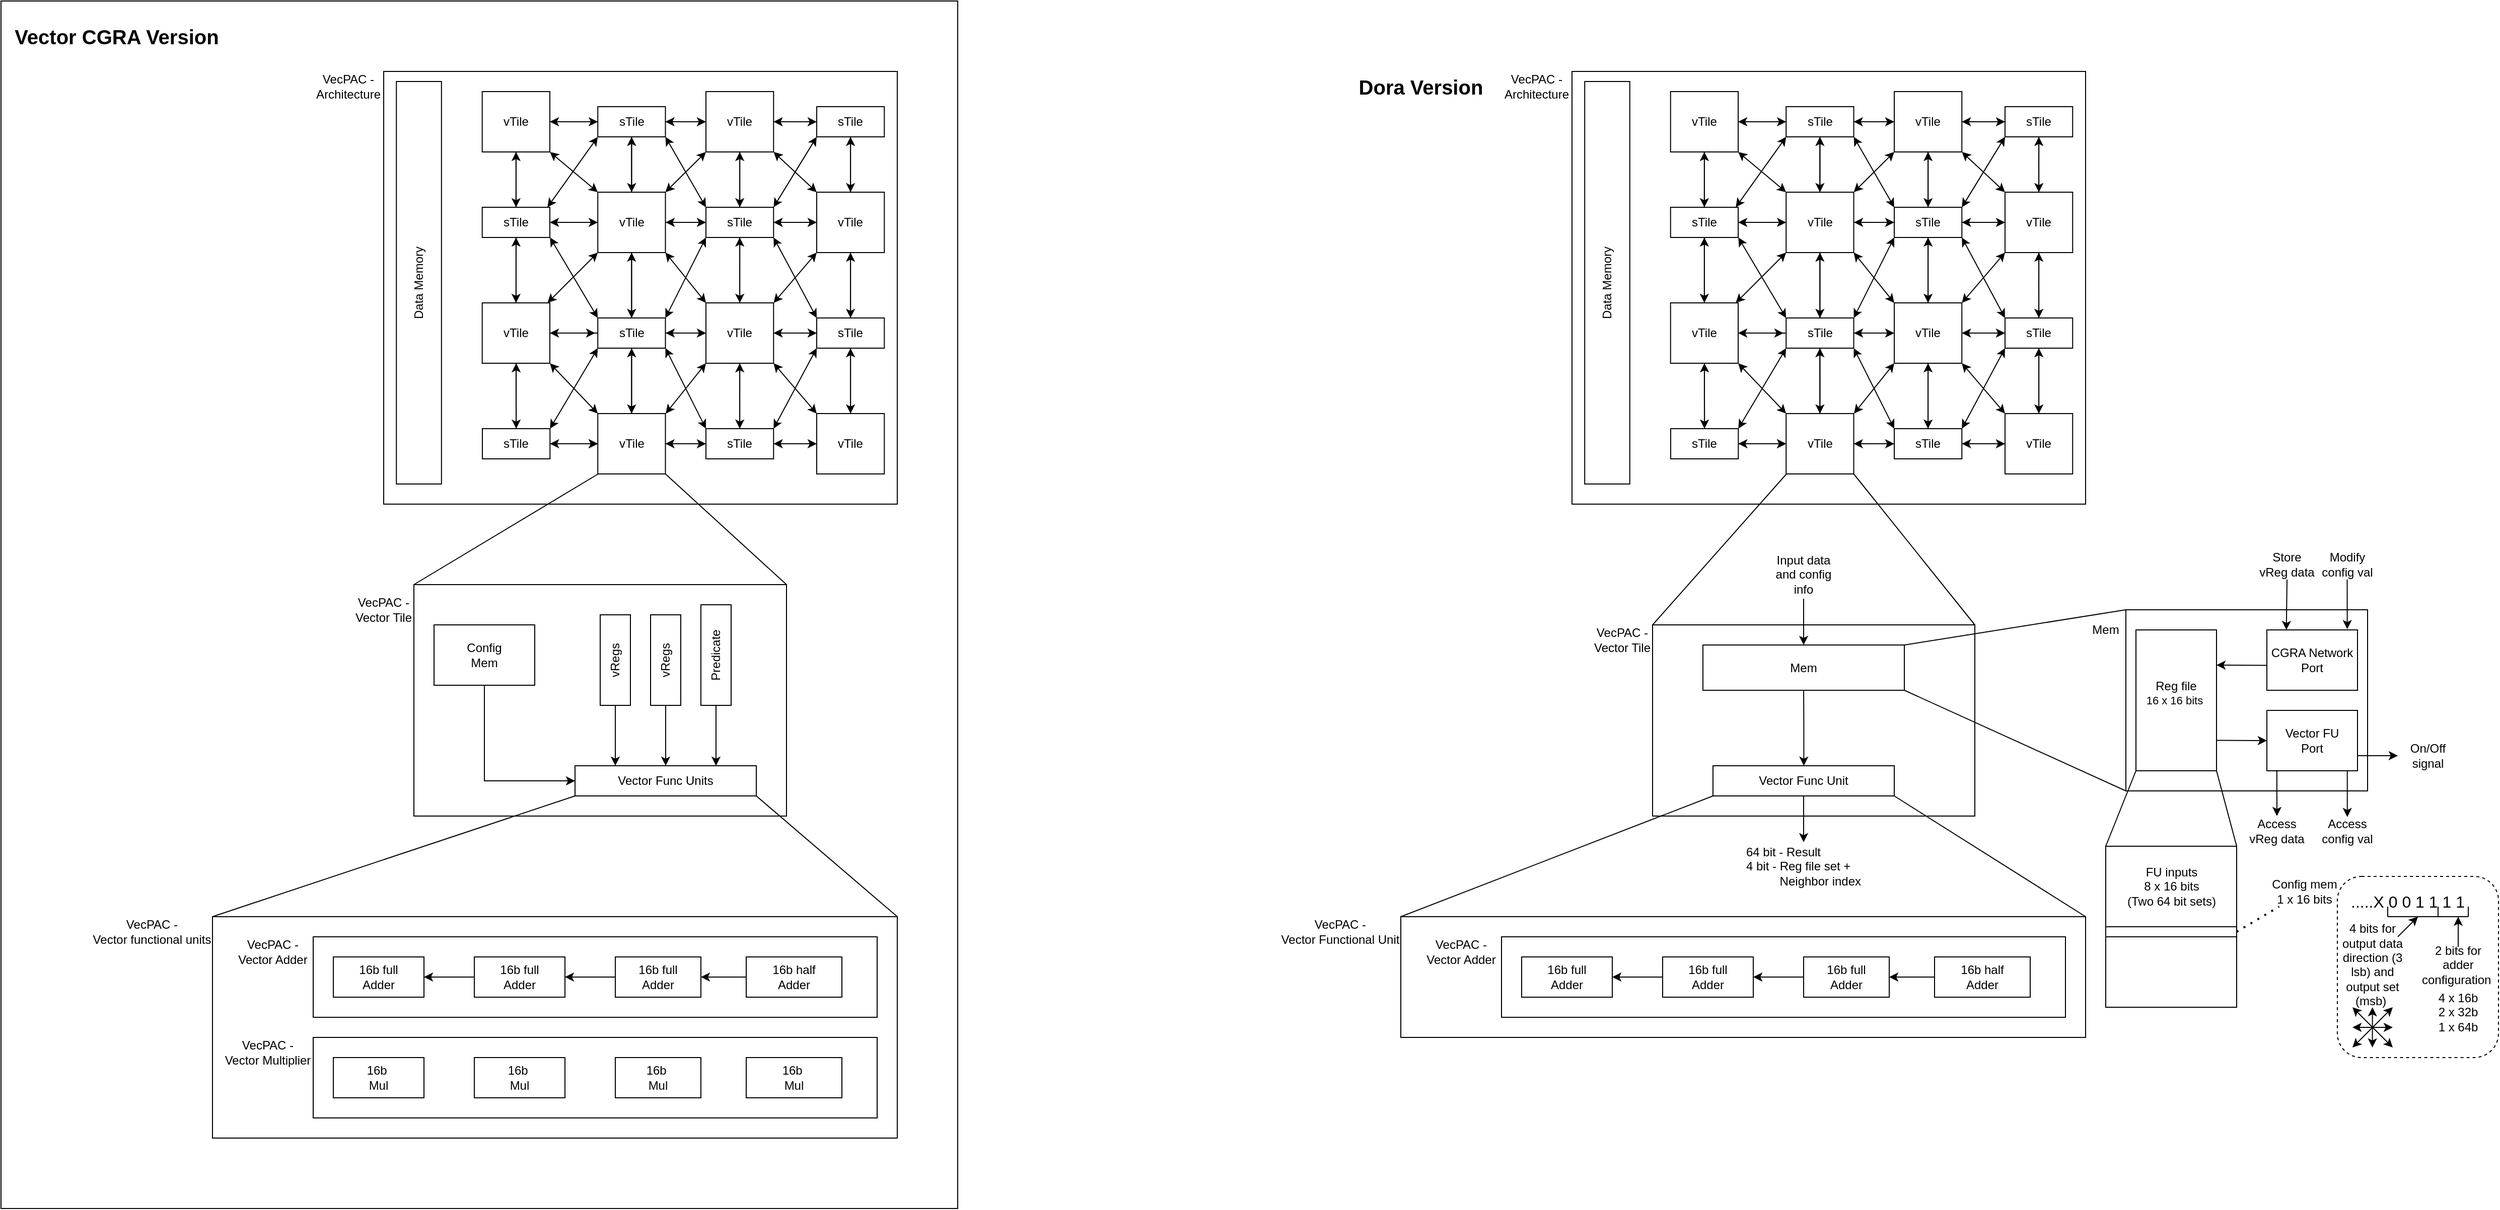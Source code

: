<mxfile version="26.0.16">
  <diagram name="Page-1" id="Ln59eg0XmFNMV8ph8QU6">
    <mxGraphModel dx="2736" dy="1754" grid="1" gridSize="10" guides="1" tooltips="1" connect="1" arrows="1" fold="1" page="1" pageScale="1" pageWidth="850" pageHeight="1100" math="0" shadow="0">
      <root>
        <mxCell id="0" />
        <mxCell id="1" parent="0" />
        <mxCell id="U6tUr1Qk7Yr2OwYIVVNg-112" value="" style="rounded=0;whiteSpace=wrap;html=1;fillColor=none;" parent="1" vertex="1">
          <mxGeometry x="340" y="230" width="320" height="190" as="geometry" />
        </mxCell>
        <mxCell id="U6tUr1Qk7Yr2OwYIVVNg-6" value="VecPAC - Architecture" style="text;html=1;align=center;verticalAlign=middle;whiteSpace=wrap;rounded=0;" parent="1" vertex="1">
          <mxGeometry x="190" y="-320" width="70" height="30" as="geometry" />
        </mxCell>
        <mxCell id="U6tUr1Qk7Yr2OwYIVVNg-51" value="" style="rounded=0;whiteSpace=wrap;html=1;fillColor=none;" parent="1" vertex="1">
          <mxGeometry x="260" y="-320" width="510" height="430" as="geometry" />
        </mxCell>
        <mxCell id="U6tUr1Qk7Yr2OwYIVVNg-9" value="Data Memory" style="rounded=0;whiteSpace=wrap;html=1;rotation=0;direction=west;horizontal=0;" parent="1" vertex="1">
          <mxGeometry x="272.621" y="-310" width="44.762" height="400" as="geometry" />
        </mxCell>
        <mxCell id="U6tUr1Qk7Yr2OwYIVVNg-52" style="edgeStyle=orthogonalEdgeStyle;rounded=0;orthogonalLoop=1;jettySize=auto;html=1;entryX=0;entryY=0.5;entryDx=0;entryDy=0;" parent="1" source="U6tUr1Qk7Yr2OwYIVVNg-10" target="U6tUr1Qk7Yr2OwYIVVNg-11" edge="1">
          <mxGeometry relative="1" as="geometry" />
        </mxCell>
        <mxCell id="U6tUr1Qk7Yr2OwYIVVNg-54" style="edgeStyle=orthogonalEdgeStyle;rounded=0;orthogonalLoop=1;jettySize=auto;html=1;entryX=0.5;entryY=0;entryDx=0;entryDy=0;" parent="1" source="U6tUr1Qk7Yr2OwYIVVNg-10" target="U6tUr1Qk7Yr2OwYIVVNg-24" edge="1">
          <mxGeometry relative="1" as="geometry" />
        </mxCell>
        <mxCell id="U6tUr1Qk7Yr2OwYIVVNg-10" value="vTile" style="rounded=0;whiteSpace=wrap;html=1;" parent="1" vertex="1">
          <mxGeometry x="357.854" y="-300" width="67.143" height="60" as="geometry" />
        </mxCell>
        <mxCell id="U6tUr1Qk7Yr2OwYIVVNg-38" style="edgeStyle=orthogonalEdgeStyle;rounded=0;orthogonalLoop=1;jettySize=auto;html=1;" parent="1" source="U6tUr1Qk7Yr2OwYIVVNg-11" target="U6tUr1Qk7Yr2OwYIVVNg-19" edge="1">
          <mxGeometry relative="1" as="geometry" />
        </mxCell>
        <mxCell id="U6tUr1Qk7Yr2OwYIVVNg-53" style="edgeStyle=orthogonalEdgeStyle;rounded=0;orthogonalLoop=1;jettySize=auto;html=1;" parent="1" source="U6tUr1Qk7Yr2OwYIVVNg-11" target="U6tUr1Qk7Yr2OwYIVVNg-10" edge="1">
          <mxGeometry relative="1" as="geometry" />
        </mxCell>
        <mxCell id="U6tUr1Qk7Yr2OwYIVVNg-69" style="edgeStyle=orthogonalEdgeStyle;rounded=0;orthogonalLoop=1;jettySize=auto;html=1;entryX=0;entryY=0.5;entryDx=0;entryDy=0;" parent="1" source="U6tUr1Qk7Yr2OwYIVVNg-11" target="U6tUr1Qk7Yr2OwYIVVNg-12" edge="1">
          <mxGeometry relative="1" as="geometry" />
        </mxCell>
        <mxCell id="U6tUr1Qk7Yr2OwYIVVNg-11" value="sTile" style="rounded=0;whiteSpace=wrap;html=1;" parent="1" vertex="1">
          <mxGeometry x="472.618" y="-285" width="67.143" height="30" as="geometry" />
        </mxCell>
        <mxCell id="U6tUr1Qk7Yr2OwYIVVNg-72" style="edgeStyle=orthogonalEdgeStyle;rounded=0;orthogonalLoop=1;jettySize=auto;html=1;" parent="1" source="U6tUr1Qk7Yr2OwYIVVNg-13" target="U6tUr1Qk7Yr2OwYIVVNg-12" edge="1">
          <mxGeometry relative="1" as="geometry" />
        </mxCell>
        <mxCell id="U6tUr1Qk7Yr2OwYIVVNg-82" style="edgeStyle=orthogonalEdgeStyle;rounded=0;orthogonalLoop=1;jettySize=auto;html=1;" parent="1" source="U6tUr1Qk7Yr2OwYIVVNg-13" edge="1">
          <mxGeometry relative="1" as="geometry">
            <mxPoint x="723.568" y="-200" as="targetPoint" />
          </mxGeometry>
        </mxCell>
        <mxCell id="U6tUr1Qk7Yr2OwYIVVNg-13" value="sTile" style="rounded=0;whiteSpace=wrap;html=1;" parent="1" vertex="1">
          <mxGeometry x="689.996" y="-285" width="67.143" height="30" as="geometry" />
        </mxCell>
        <mxCell id="U6tUr1Qk7Yr2OwYIVVNg-40" style="edgeStyle=orthogonalEdgeStyle;rounded=0;orthogonalLoop=1;jettySize=auto;html=1;" parent="1" source="U6tUr1Qk7Yr2OwYIVVNg-12" target="U6tUr1Qk7Yr2OwYIVVNg-25" edge="1">
          <mxGeometry relative="1" as="geometry" />
        </mxCell>
        <mxCell id="U6tUr1Qk7Yr2OwYIVVNg-70" style="edgeStyle=orthogonalEdgeStyle;rounded=0;orthogonalLoop=1;jettySize=auto;html=1;entryX=1;entryY=0.5;entryDx=0;entryDy=0;" parent="1" source="U6tUr1Qk7Yr2OwYIVVNg-12" target="U6tUr1Qk7Yr2OwYIVVNg-11" edge="1">
          <mxGeometry relative="1" as="geometry" />
        </mxCell>
        <mxCell id="U6tUr1Qk7Yr2OwYIVVNg-71" style="edgeStyle=orthogonalEdgeStyle;rounded=0;orthogonalLoop=1;jettySize=auto;html=1;entryX=0;entryY=0.5;entryDx=0;entryDy=0;" parent="1" source="U6tUr1Qk7Yr2OwYIVVNg-12" target="U6tUr1Qk7Yr2OwYIVVNg-13" edge="1">
          <mxGeometry relative="1" as="geometry" />
        </mxCell>
        <mxCell id="U6tUr1Qk7Yr2OwYIVVNg-12" value="vTile" style="rounded=0;whiteSpace=wrap;html=1;" parent="1" vertex="1">
          <mxGeometry x="580.002" y="-300" width="67.143" height="60" as="geometry" />
        </mxCell>
        <mxCell id="U6tUr1Qk7Yr2OwYIVVNg-57" style="edgeStyle=orthogonalEdgeStyle;rounded=0;orthogonalLoop=1;jettySize=auto;html=1;entryX=0.5;entryY=1;entryDx=0;entryDy=0;" parent="1" source="U6tUr1Qk7Yr2OwYIVVNg-14" target="U6tUr1Qk7Yr2OwYIVVNg-24" edge="1">
          <mxGeometry relative="1" as="geometry" />
        </mxCell>
        <mxCell id="U6tUr1Qk7Yr2OwYIVVNg-59" style="edgeStyle=orthogonalEdgeStyle;rounded=0;orthogonalLoop=1;jettySize=auto;html=1;entryX=0.5;entryY=0;entryDx=0;entryDy=0;" parent="1" source="U6tUr1Qk7Yr2OwYIVVNg-14" target="U6tUr1Qk7Yr2OwYIVVNg-22" edge="1">
          <mxGeometry relative="1" as="geometry" />
        </mxCell>
        <mxCell id="U6tUr1Qk7Yr2OwYIVVNg-61" style="edgeStyle=orthogonalEdgeStyle;rounded=0;orthogonalLoop=1;jettySize=auto;html=1;" parent="1" source="U6tUr1Qk7Yr2OwYIVVNg-14" edge="1">
          <mxGeometry relative="1" as="geometry">
            <mxPoint x="470" y="-60" as="targetPoint" />
          </mxGeometry>
        </mxCell>
        <mxCell id="U6tUr1Qk7Yr2OwYIVVNg-14" value="vTile" style="rounded=0;whiteSpace=wrap;html=1;" parent="1" vertex="1">
          <mxGeometry x="357.854" y="-90" width="67.143" height="60" as="geometry" />
        </mxCell>
        <mxCell id="U6tUr1Qk7Yr2OwYIVVNg-33" style="edgeStyle=orthogonalEdgeStyle;rounded=0;orthogonalLoop=1;jettySize=auto;html=1;" parent="1" source="U6tUr1Qk7Yr2OwYIVVNg-15" target="U6tUr1Qk7Yr2OwYIVVNg-19" edge="1">
          <mxGeometry relative="1" as="geometry" />
        </mxCell>
        <mxCell id="U6tUr1Qk7Yr2OwYIVVNg-34" style="edgeStyle=orthogonalEdgeStyle;rounded=0;orthogonalLoop=1;jettySize=auto;html=1;" parent="1" source="U6tUr1Qk7Yr2OwYIVVNg-15" target="U6tUr1Qk7Yr2OwYIVVNg-18" edge="1">
          <mxGeometry relative="1" as="geometry" />
        </mxCell>
        <mxCell id="U6tUr1Qk7Yr2OwYIVVNg-62" style="edgeStyle=orthogonalEdgeStyle;rounded=0;orthogonalLoop=1;jettySize=auto;html=1;entryX=1;entryY=0.5;entryDx=0;entryDy=0;" parent="1" source="U6tUr1Qk7Yr2OwYIVVNg-15" target="U6tUr1Qk7Yr2OwYIVVNg-14" edge="1">
          <mxGeometry relative="1" as="geometry" />
        </mxCell>
        <mxCell id="U6tUr1Qk7Yr2OwYIVVNg-78" style="edgeStyle=orthogonalEdgeStyle;rounded=0;orthogonalLoop=1;jettySize=auto;html=1;entryX=0;entryY=0.5;entryDx=0;entryDy=0;" parent="1" source="U6tUr1Qk7Yr2OwYIVVNg-15" target="U6tUr1Qk7Yr2OwYIVVNg-17" edge="1">
          <mxGeometry relative="1" as="geometry" />
        </mxCell>
        <mxCell id="U6tUr1Qk7Yr2OwYIVVNg-15" value="sTile" style="rounded=0;whiteSpace=wrap;html=1;" parent="1" vertex="1">
          <mxGeometry x="472.618" y="-75" width="67.143" height="30" as="geometry" />
        </mxCell>
        <mxCell id="U6tUr1Qk7Yr2OwYIVVNg-45" style="edgeStyle=orthogonalEdgeStyle;rounded=0;orthogonalLoop=1;jettySize=auto;html=1;" parent="1" source="U6tUr1Qk7Yr2OwYIVVNg-16" target="U6tUr1Qk7Yr2OwYIVVNg-17" edge="1">
          <mxGeometry relative="1" as="geometry" />
        </mxCell>
        <mxCell id="U6tUr1Qk7Yr2OwYIVVNg-47" style="edgeStyle=orthogonalEdgeStyle;rounded=0;orthogonalLoop=1;jettySize=auto;html=1;" parent="1" source="U6tUr1Qk7Yr2OwYIVVNg-16" target="U6tUr1Qk7Yr2OwYIVVNg-21" edge="1">
          <mxGeometry relative="1" as="geometry" />
        </mxCell>
        <mxCell id="U6tUr1Qk7Yr2OwYIVVNg-79" style="edgeStyle=orthogonalEdgeStyle;rounded=0;orthogonalLoop=1;jettySize=auto;html=1;entryX=0.5;entryY=1;entryDx=0;entryDy=0;" parent="1" source="U6tUr1Qk7Yr2OwYIVVNg-16" target="U6tUr1Qk7Yr2OwYIVVNg-26" edge="1">
          <mxGeometry relative="1" as="geometry" />
        </mxCell>
        <mxCell id="U6tUr1Qk7Yr2OwYIVVNg-16" value="sTile" style="rounded=0;whiteSpace=wrap;html=1;" parent="1" vertex="1">
          <mxGeometry x="689.996" y="-75" width="67.143" height="30" as="geometry" />
        </mxCell>
        <mxCell id="U6tUr1Qk7Yr2OwYIVVNg-31" style="edgeStyle=orthogonalEdgeStyle;rounded=0;orthogonalLoop=1;jettySize=auto;html=1;entryX=0.5;entryY=0;entryDx=0;entryDy=0;" parent="1" source="U6tUr1Qk7Yr2OwYIVVNg-17" target="U6tUr1Qk7Yr2OwYIVVNg-20" edge="1">
          <mxGeometry relative="1" as="geometry" />
        </mxCell>
        <mxCell id="U6tUr1Qk7Yr2OwYIVVNg-43" style="edgeStyle=orthogonalEdgeStyle;rounded=0;orthogonalLoop=1;jettySize=auto;html=1;entryX=0.5;entryY=1;entryDx=0;entryDy=0;" parent="1" source="U6tUr1Qk7Yr2OwYIVVNg-17" target="U6tUr1Qk7Yr2OwYIVVNg-25" edge="1">
          <mxGeometry relative="1" as="geometry" />
        </mxCell>
        <mxCell id="U6tUr1Qk7Yr2OwYIVVNg-44" style="edgeStyle=orthogonalEdgeStyle;rounded=0;orthogonalLoop=1;jettySize=auto;html=1;" parent="1" source="U6tUr1Qk7Yr2OwYIVVNg-17" target="U6tUr1Qk7Yr2OwYIVVNg-16" edge="1">
          <mxGeometry relative="1" as="geometry" />
        </mxCell>
        <mxCell id="U6tUr1Qk7Yr2OwYIVVNg-77" style="edgeStyle=orthogonalEdgeStyle;rounded=0;orthogonalLoop=1;jettySize=auto;html=1;" parent="1" source="U6tUr1Qk7Yr2OwYIVVNg-17" edge="1">
          <mxGeometry relative="1" as="geometry">
            <mxPoint x="540" y="-60" as="targetPoint" />
          </mxGeometry>
        </mxCell>
        <mxCell id="U6tUr1Qk7Yr2OwYIVVNg-17" value="vTile" style="rounded=0;whiteSpace=wrap;html=1;" parent="1" vertex="1">
          <mxGeometry x="580.002" y="-90" width="67.143" height="60" as="geometry" />
        </mxCell>
        <mxCell id="U6tUr1Qk7Yr2OwYIVVNg-35" style="edgeStyle=orthogonalEdgeStyle;rounded=0;orthogonalLoop=1;jettySize=auto;html=1;entryX=0.5;entryY=1;entryDx=0;entryDy=0;" parent="1" source="U6tUr1Qk7Yr2OwYIVVNg-18" target="U6tUr1Qk7Yr2OwYIVVNg-15" edge="1">
          <mxGeometry relative="1" as="geometry" />
        </mxCell>
        <mxCell id="U6tUr1Qk7Yr2OwYIVVNg-37" style="edgeStyle=orthogonalEdgeStyle;rounded=0;orthogonalLoop=1;jettySize=auto;html=1;" parent="1" source="U6tUr1Qk7Yr2OwYIVVNg-18" target="U6tUr1Qk7Yr2OwYIVVNg-20" edge="1">
          <mxGeometry relative="1" as="geometry" />
        </mxCell>
        <mxCell id="U6tUr1Qk7Yr2OwYIVVNg-65" style="edgeStyle=orthogonalEdgeStyle;rounded=0;orthogonalLoop=1;jettySize=auto;html=1;entryX=1;entryY=0.5;entryDx=0;entryDy=0;" parent="1" source="U6tUr1Qk7Yr2OwYIVVNg-18" target="U6tUr1Qk7Yr2OwYIVVNg-22" edge="1">
          <mxGeometry relative="1" as="geometry" />
        </mxCell>
        <mxCell id="U6tUr1Qk7Yr2OwYIVVNg-18" value="vTile" style="rounded=0;whiteSpace=wrap;html=1;" parent="1" vertex="1">
          <mxGeometry x="472.618" y="20" width="67.143" height="60" as="geometry" />
        </mxCell>
        <mxCell id="U6tUr1Qk7Yr2OwYIVVNg-32" style="edgeStyle=orthogonalEdgeStyle;rounded=0;orthogonalLoop=1;jettySize=auto;html=1;entryX=0.5;entryY=0;entryDx=0;entryDy=0;" parent="1" source="U6tUr1Qk7Yr2OwYIVVNg-19" target="U6tUr1Qk7Yr2OwYIVVNg-15" edge="1">
          <mxGeometry relative="1" as="geometry" />
        </mxCell>
        <mxCell id="U6tUr1Qk7Yr2OwYIVVNg-39" style="edgeStyle=orthogonalEdgeStyle;rounded=0;orthogonalLoop=1;jettySize=auto;html=1;entryX=0.5;entryY=1;entryDx=0;entryDy=0;" parent="1" source="U6tUr1Qk7Yr2OwYIVVNg-19" target="U6tUr1Qk7Yr2OwYIVVNg-11" edge="1">
          <mxGeometry relative="1" as="geometry" />
        </mxCell>
        <mxCell id="U6tUr1Qk7Yr2OwYIVVNg-68" style="edgeStyle=orthogonalEdgeStyle;rounded=0;orthogonalLoop=1;jettySize=auto;html=1;entryX=1;entryY=0.5;entryDx=0;entryDy=0;" parent="1" source="U6tUr1Qk7Yr2OwYIVVNg-19" target="U6tUr1Qk7Yr2OwYIVVNg-24" edge="1">
          <mxGeometry relative="1" as="geometry" />
        </mxCell>
        <mxCell id="U6tUr1Qk7Yr2OwYIVVNg-76" style="edgeStyle=orthogonalEdgeStyle;rounded=0;orthogonalLoop=1;jettySize=auto;html=1;entryX=0;entryY=0.5;entryDx=0;entryDy=0;" parent="1" source="U6tUr1Qk7Yr2OwYIVVNg-19" target="U6tUr1Qk7Yr2OwYIVVNg-25" edge="1">
          <mxGeometry relative="1" as="geometry" />
        </mxCell>
        <mxCell id="U6tUr1Qk7Yr2OwYIVVNg-19" value="vTile" style="rounded=0;whiteSpace=wrap;html=1;" parent="1" vertex="1">
          <mxGeometry x="472.618" y="-200" width="67.143" height="60" as="geometry" />
        </mxCell>
        <mxCell id="U6tUr1Qk7Yr2OwYIVVNg-28" value="" style="edgeStyle=orthogonalEdgeStyle;rounded=0;orthogonalLoop=1;jettySize=auto;html=1;" parent="1" source="U6tUr1Qk7Yr2OwYIVVNg-20" target="U6tUr1Qk7Yr2OwYIVVNg-21" edge="1">
          <mxGeometry relative="1" as="geometry" />
        </mxCell>
        <mxCell id="U6tUr1Qk7Yr2OwYIVVNg-30" style="edgeStyle=orthogonalEdgeStyle;rounded=0;orthogonalLoop=1;jettySize=auto;html=1;entryX=0.5;entryY=1;entryDx=0;entryDy=0;" parent="1" source="U6tUr1Qk7Yr2OwYIVVNg-20" target="U6tUr1Qk7Yr2OwYIVVNg-17" edge="1">
          <mxGeometry relative="1" as="geometry" />
        </mxCell>
        <mxCell id="U6tUr1Qk7Yr2OwYIVVNg-66" style="edgeStyle=orthogonalEdgeStyle;rounded=0;orthogonalLoop=1;jettySize=auto;html=1;" parent="1" source="U6tUr1Qk7Yr2OwYIVVNg-20" target="U6tUr1Qk7Yr2OwYIVVNg-18" edge="1">
          <mxGeometry relative="1" as="geometry" />
        </mxCell>
        <mxCell id="U6tUr1Qk7Yr2OwYIVVNg-20" value="sTile" style="rounded=0;whiteSpace=wrap;html=1;" parent="1" vertex="1">
          <mxGeometry x="580.002" y="35" width="67.143" height="30" as="geometry" />
        </mxCell>
        <mxCell id="U6tUr1Qk7Yr2OwYIVVNg-29" style="edgeStyle=orthogonalEdgeStyle;rounded=0;orthogonalLoop=1;jettySize=auto;html=1;" parent="1" source="U6tUr1Qk7Yr2OwYIVVNg-21" target="U6tUr1Qk7Yr2OwYIVVNg-20" edge="1">
          <mxGeometry relative="1" as="geometry" />
        </mxCell>
        <mxCell id="U6tUr1Qk7Yr2OwYIVVNg-46" style="edgeStyle=orthogonalEdgeStyle;rounded=0;orthogonalLoop=1;jettySize=auto;html=1;entryX=0.5;entryY=1;entryDx=0;entryDy=0;" parent="1" source="U6tUr1Qk7Yr2OwYIVVNg-21" target="U6tUr1Qk7Yr2OwYIVVNg-16" edge="1">
          <mxGeometry relative="1" as="geometry" />
        </mxCell>
        <mxCell id="U6tUr1Qk7Yr2OwYIVVNg-21" value="vTile" style="rounded=0;whiteSpace=wrap;html=1;" parent="1" vertex="1">
          <mxGeometry x="689.996" y="20" width="67.143" height="60" as="geometry" />
        </mxCell>
        <mxCell id="U6tUr1Qk7Yr2OwYIVVNg-60" style="edgeStyle=orthogonalEdgeStyle;rounded=0;orthogonalLoop=1;jettySize=auto;html=1;" parent="1" source="U6tUr1Qk7Yr2OwYIVVNg-22" edge="1">
          <mxGeometry relative="1" as="geometry">
            <mxPoint x="391.576" y="-30" as="targetPoint" />
          </mxGeometry>
        </mxCell>
        <mxCell id="U6tUr1Qk7Yr2OwYIVVNg-64" style="edgeStyle=orthogonalEdgeStyle;rounded=0;orthogonalLoop=1;jettySize=auto;html=1;entryX=0;entryY=0.5;entryDx=0;entryDy=0;" parent="1" source="U6tUr1Qk7Yr2OwYIVVNg-22" target="U6tUr1Qk7Yr2OwYIVVNg-18" edge="1">
          <mxGeometry relative="1" as="geometry">
            <mxPoint x="460" y="50" as="targetPoint" />
          </mxGeometry>
        </mxCell>
        <mxCell id="U6tUr1Qk7Yr2OwYIVVNg-95" value="" style="edgeStyle=orthogonalEdgeStyle;rounded=0;orthogonalLoop=1;jettySize=auto;html=1;" parent="1" source="U6tUr1Qk7Yr2OwYIVVNg-22" target="U6tUr1Qk7Yr2OwYIVVNg-18" edge="1">
          <mxGeometry relative="1" as="geometry" />
        </mxCell>
        <mxCell id="U6tUr1Qk7Yr2OwYIVVNg-22" value="sTile" style="rounded=0;whiteSpace=wrap;html=1;" parent="1" vertex="1">
          <mxGeometry x="358.004" y="35" width="67.143" height="30" as="geometry" />
        </mxCell>
        <mxCell id="U6tUr1Qk7Yr2OwYIVVNg-55" style="edgeStyle=orthogonalEdgeStyle;rounded=0;orthogonalLoop=1;jettySize=auto;html=1;" parent="1" source="U6tUr1Qk7Yr2OwYIVVNg-24" edge="1">
          <mxGeometry relative="1" as="geometry">
            <mxPoint x="391.426" y="-240" as="targetPoint" />
          </mxGeometry>
        </mxCell>
        <mxCell id="U6tUr1Qk7Yr2OwYIVVNg-56" style="edgeStyle=orthogonalEdgeStyle;rounded=0;orthogonalLoop=1;jettySize=auto;html=1;entryX=0.5;entryY=0;entryDx=0;entryDy=0;" parent="1" source="U6tUr1Qk7Yr2OwYIVVNg-24" target="U6tUr1Qk7Yr2OwYIVVNg-14" edge="1">
          <mxGeometry relative="1" as="geometry" />
        </mxCell>
        <mxCell id="U6tUr1Qk7Yr2OwYIVVNg-67" style="edgeStyle=orthogonalEdgeStyle;rounded=0;orthogonalLoop=1;jettySize=auto;html=1;entryX=0;entryY=0.5;entryDx=0;entryDy=0;" parent="1" source="U6tUr1Qk7Yr2OwYIVVNg-24" target="U6tUr1Qk7Yr2OwYIVVNg-19" edge="1">
          <mxGeometry relative="1" as="geometry" />
        </mxCell>
        <mxCell id="U6tUr1Qk7Yr2OwYIVVNg-24" value="sTile" style="rounded=0;whiteSpace=wrap;html=1;" parent="1" vertex="1">
          <mxGeometry x="357.854" y="-185" width="67.143" height="30" as="geometry" />
        </mxCell>
        <mxCell id="U6tUr1Qk7Yr2OwYIVVNg-41" style="edgeStyle=orthogonalEdgeStyle;rounded=0;orthogonalLoop=1;jettySize=auto;html=1;" parent="1" source="U6tUr1Qk7Yr2OwYIVVNg-25" target="U6tUr1Qk7Yr2OwYIVVNg-12" edge="1">
          <mxGeometry relative="1" as="geometry" />
        </mxCell>
        <mxCell id="U6tUr1Qk7Yr2OwYIVVNg-42" style="edgeStyle=orthogonalEdgeStyle;rounded=0;orthogonalLoop=1;jettySize=auto;html=1;" parent="1" source="U6tUr1Qk7Yr2OwYIVVNg-25" target="U6tUr1Qk7Yr2OwYIVVNg-17" edge="1">
          <mxGeometry relative="1" as="geometry" />
        </mxCell>
        <mxCell id="U6tUr1Qk7Yr2OwYIVVNg-73" style="edgeStyle=orthogonalEdgeStyle;rounded=0;orthogonalLoop=1;jettySize=auto;html=1;entryX=0;entryY=0.5;entryDx=0;entryDy=0;" parent="1" source="U6tUr1Qk7Yr2OwYIVVNg-25" target="U6tUr1Qk7Yr2OwYIVVNg-26" edge="1">
          <mxGeometry relative="1" as="geometry" />
        </mxCell>
        <mxCell id="U6tUr1Qk7Yr2OwYIVVNg-75" style="edgeStyle=orthogonalEdgeStyle;rounded=0;orthogonalLoop=1;jettySize=auto;html=1;" parent="1" source="U6tUr1Qk7Yr2OwYIVVNg-25" edge="1">
          <mxGeometry relative="1" as="geometry">
            <mxPoint x="540" y="-170" as="targetPoint" />
          </mxGeometry>
        </mxCell>
        <mxCell id="U6tUr1Qk7Yr2OwYIVVNg-25" value="sTile" style="rounded=0;whiteSpace=wrap;html=1;" parent="1" vertex="1">
          <mxGeometry x="580.002" y="-185" width="67.143" height="30" as="geometry" />
        </mxCell>
        <mxCell id="U6tUr1Qk7Yr2OwYIVVNg-74" style="edgeStyle=orthogonalEdgeStyle;rounded=0;orthogonalLoop=1;jettySize=auto;html=1;entryX=1;entryY=0.5;entryDx=0;entryDy=0;" parent="1" source="U6tUr1Qk7Yr2OwYIVVNg-26" target="U6tUr1Qk7Yr2OwYIVVNg-25" edge="1">
          <mxGeometry relative="1" as="geometry" />
        </mxCell>
        <mxCell id="U6tUr1Qk7Yr2OwYIVVNg-80" style="edgeStyle=orthogonalEdgeStyle;rounded=0;orthogonalLoop=1;jettySize=auto;html=1;entryX=0.5;entryY=0;entryDx=0;entryDy=0;" parent="1" source="U6tUr1Qk7Yr2OwYIVVNg-26" target="U6tUr1Qk7Yr2OwYIVVNg-16" edge="1">
          <mxGeometry relative="1" as="geometry" />
        </mxCell>
        <mxCell id="U6tUr1Qk7Yr2OwYIVVNg-81" style="edgeStyle=orthogonalEdgeStyle;rounded=0;orthogonalLoop=1;jettySize=auto;html=1;entryX=0.5;entryY=1;entryDx=0;entryDy=0;" parent="1" source="U6tUr1Qk7Yr2OwYIVVNg-26" target="U6tUr1Qk7Yr2OwYIVVNg-13" edge="1">
          <mxGeometry relative="1" as="geometry" />
        </mxCell>
        <mxCell id="U6tUr1Qk7Yr2OwYIVVNg-26" value="vTile" style="rounded=0;whiteSpace=wrap;html=1;" parent="1" vertex="1">
          <mxGeometry x="689.996" y="-200" width="67.143" height="60" as="geometry" />
        </mxCell>
        <mxCell id="U6tUr1Qk7Yr2OwYIVVNg-84" value="" style="endArrow=classic;startArrow=classic;html=1;rounded=0;" parent="1" edge="1">
          <mxGeometry width="50" height="50" relative="1" as="geometry">
            <mxPoint x="422.62" y="-90" as="sourcePoint" />
            <mxPoint x="472.62" y="-140" as="targetPoint" />
          </mxGeometry>
        </mxCell>
        <mxCell id="U6tUr1Qk7Yr2OwYIVVNg-85" value="" style="endArrow=classic;startArrow=classic;html=1;rounded=0;exitX=0;exitY=0;exitDx=0;exitDy=0;" parent="1" source="U6tUr1Qk7Yr2OwYIVVNg-15" edge="1">
          <mxGeometry width="50" height="50" relative="1" as="geometry">
            <mxPoint x="375.15" y="-105" as="sourcePoint" />
            <mxPoint x="425.15" y="-155" as="targetPoint" />
          </mxGeometry>
        </mxCell>
        <mxCell id="U6tUr1Qk7Yr2OwYIVVNg-86" value="" style="endArrow=classic;startArrow=classic;html=1;rounded=0;exitX=0;exitY=0;exitDx=0;exitDy=0;" parent="1" source="U6tUr1Qk7Yr2OwYIVVNg-17" edge="1">
          <mxGeometry width="50" height="50" relative="1" as="geometry">
            <mxPoint x="587.61" y="-60" as="sourcePoint" />
            <mxPoint x="539.76" y="-140" as="targetPoint" />
          </mxGeometry>
        </mxCell>
        <mxCell id="U6tUr1Qk7Yr2OwYIVVNg-87" value="" style="endArrow=classic;startArrow=classic;html=1;rounded=0;exitX=0;exitY=0;exitDx=0;exitDy=0;" parent="1" source="U6tUr1Qk7Yr2OwYIVVNg-16" edge="1">
          <mxGeometry width="50" height="50" relative="1" as="geometry">
            <mxPoint x="687.38" y="-105" as="sourcePoint" />
            <mxPoint x="647.14" y="-155" as="targetPoint" />
          </mxGeometry>
        </mxCell>
        <mxCell id="U6tUr1Qk7Yr2OwYIVVNg-88" value="" style="endArrow=classic;startArrow=classic;html=1;rounded=0;exitX=1;exitY=0;exitDx=0;exitDy=0;entryX=0;entryY=1;entryDx=0;entryDy=0;" parent="1" source="U6tUr1Qk7Yr2OwYIVVNg-17" target="U6tUr1Qk7Yr2OwYIVVNg-26" edge="1">
          <mxGeometry width="50" height="50" relative="1" as="geometry">
            <mxPoint x="700" y="-65" as="sourcePoint" />
            <mxPoint x="657.14" y="-145" as="targetPoint" />
          </mxGeometry>
        </mxCell>
        <mxCell id="U6tUr1Qk7Yr2OwYIVVNg-89" value="" style="endArrow=classic;startArrow=classic;html=1;rounded=0;exitX=1;exitY=0;exitDx=0;exitDy=0;entryX=0;entryY=1;entryDx=0;entryDy=0;" parent="1" source="U6tUr1Qk7Yr2OwYIVVNg-20" edge="1">
          <mxGeometry width="50" height="50" relative="1" as="geometry">
            <mxPoint x="647" y="5" as="sourcePoint" />
            <mxPoint x="690" y="-45" as="targetPoint" />
          </mxGeometry>
        </mxCell>
        <mxCell id="U6tUr1Qk7Yr2OwYIVVNg-90" value="" style="endArrow=classic;startArrow=classic;html=1;rounded=0;exitX=0;exitY=0;exitDx=0;exitDy=0;entryX=1;entryY=1;entryDx=0;entryDy=0;" parent="1" source="U6tUr1Qk7Yr2OwYIVVNg-21" target="U6tUr1Qk7Yr2OwYIVVNg-17" edge="1">
          <mxGeometry width="50" height="50" relative="1" as="geometry">
            <mxPoint x="657" y="45" as="sourcePoint" />
            <mxPoint x="700" y="-35" as="targetPoint" />
          </mxGeometry>
        </mxCell>
        <mxCell id="U6tUr1Qk7Yr2OwYIVVNg-91" value="" style="endArrow=classic;startArrow=classic;html=1;rounded=0;exitX=0;exitY=0;exitDx=0;exitDy=0;entryX=1;entryY=1;entryDx=0;entryDy=0;" parent="1" source="U6tUr1Qk7Yr2OwYIVVNg-20" edge="1">
          <mxGeometry width="50" height="50" relative="1" as="geometry">
            <mxPoint x="582.76" y="5" as="sourcePoint" />
            <mxPoint x="539.76" y="-45" as="targetPoint" />
          </mxGeometry>
        </mxCell>
        <mxCell id="U6tUr1Qk7Yr2OwYIVVNg-92" value="" style="endArrow=classic;startArrow=classic;html=1;rounded=0;" parent="1" edge="1">
          <mxGeometry width="50" height="50" relative="1" as="geometry">
            <mxPoint x="540" y="20" as="sourcePoint" />
            <mxPoint x="580" y="-30" as="targetPoint" />
          </mxGeometry>
        </mxCell>
        <mxCell id="U6tUr1Qk7Yr2OwYIVVNg-93" value="" style="endArrow=classic;startArrow=classic;html=1;rounded=0;exitX=1;exitY=0;exitDx=0;exitDy=0;" parent="1" source="U6tUr1Qk7Yr2OwYIVVNg-22" edge="1">
          <mxGeometry width="50" height="50" relative="1" as="geometry">
            <mxPoint x="432.62" y="5" as="sourcePoint" />
            <mxPoint x="472.62" y="-45" as="targetPoint" />
          </mxGeometry>
        </mxCell>
        <mxCell id="U6tUr1Qk7Yr2OwYIVVNg-94" value="" style="endArrow=classic;startArrow=classic;html=1;rounded=0;exitX=0;exitY=0;exitDx=0;exitDy=0;entryX=1;entryY=1;entryDx=0;entryDy=0;" parent="1" source="U6tUr1Qk7Yr2OwYIVVNg-18" target="U6tUr1Qk7Yr2OwYIVVNg-14" edge="1">
          <mxGeometry width="50" height="50" relative="1" as="geometry">
            <mxPoint x="435" y="45" as="sourcePoint" />
            <mxPoint x="482.62" y="-35" as="targetPoint" />
          </mxGeometry>
        </mxCell>
        <mxCell id="U6tUr1Qk7Yr2OwYIVVNg-96" value="" style="endArrow=classic;startArrow=classic;html=1;rounded=0;entryX=0;entryY=1;entryDx=0;entryDy=0;" parent="1" target="U6tUr1Qk7Yr2OwYIVVNg-11" edge="1">
          <mxGeometry width="50" height="50" relative="1" as="geometry">
            <mxPoint x="422.62" y="-185" as="sourcePoint" />
            <mxPoint x="472.62" y="-235" as="targetPoint" />
          </mxGeometry>
        </mxCell>
        <mxCell id="U6tUr1Qk7Yr2OwYIVVNg-97" value="" style="endArrow=classic;startArrow=classic;html=1;rounded=0;entryX=1;entryY=1;entryDx=0;entryDy=0;exitX=0;exitY=0;exitDx=0;exitDy=0;" parent="1" source="U6tUr1Qk7Yr2OwYIVVNg-19" target="U6tUr1Qk7Yr2OwYIVVNg-10" edge="1">
          <mxGeometry width="50" height="50" relative="1" as="geometry">
            <mxPoint x="432.62" y="-175" as="sourcePoint" />
            <mxPoint x="483" y="-245" as="targetPoint" />
          </mxGeometry>
        </mxCell>
        <mxCell id="U6tUr1Qk7Yr2OwYIVVNg-98" value="" style="endArrow=classic;startArrow=classic;html=1;rounded=0;exitX=0;exitY=0;exitDx=0;exitDy=0;entryX=1;entryY=1;entryDx=0;entryDy=0;" parent="1" target="U6tUr1Qk7Yr2OwYIVVNg-12" edge="1">
          <mxGeometry width="50" height="50" relative="1" as="geometry">
            <mxPoint x="690" y="-200" as="sourcePoint" />
            <mxPoint x="650" y="-240" as="targetPoint" />
          </mxGeometry>
        </mxCell>
        <mxCell id="U6tUr1Qk7Yr2OwYIVVNg-99" value="" style="endArrow=classic;startArrow=classic;html=1;rounded=0;entryX=0;entryY=1;entryDx=0;entryDy=0;" parent="1" target="U6tUr1Qk7Yr2OwYIVVNg-13" edge="1">
          <mxGeometry width="50" height="50" relative="1" as="geometry">
            <mxPoint x="647.14" y="-185" as="sourcePoint" />
            <mxPoint x="697.52" y="-255" as="targetPoint" />
          </mxGeometry>
        </mxCell>
        <mxCell id="U6tUr1Qk7Yr2OwYIVVNg-100" value="" style="endArrow=classic;startArrow=classic;html=1;rounded=0;exitX=1;exitY=0;exitDx=0;exitDy=0;" parent="1" source="U6tUr1Qk7Yr2OwYIVVNg-19" edge="1">
          <mxGeometry width="50" height="50" relative="1" as="geometry">
            <mxPoint x="539.76" y="-190" as="sourcePoint" />
            <mxPoint x="580" y="-240" as="targetPoint" />
          </mxGeometry>
        </mxCell>
        <mxCell id="U6tUr1Qk7Yr2OwYIVVNg-101" value="" style="endArrow=classic;startArrow=classic;html=1;rounded=0;exitX=0;exitY=0;exitDx=0;exitDy=0;entryX=1;entryY=1;entryDx=0;entryDy=0;" parent="1" source="U6tUr1Qk7Yr2OwYIVVNg-25" target="U6tUr1Qk7Yr2OwYIVVNg-11" edge="1">
          <mxGeometry width="50" height="50" relative="1" as="geometry">
            <mxPoint x="550" y="-190" as="sourcePoint" />
            <mxPoint x="590" y="-230" as="targetPoint" />
          </mxGeometry>
        </mxCell>
        <mxCell id="U6tUr1Qk7Yr2OwYIVVNg-126" value="" style="endArrow=none;html=1;rounded=0;exitX=0;exitY=0;exitDx=0;exitDy=0;" parent="1" source="U6tUr1Qk7Yr2OwYIVVNg-112" edge="1">
          <mxGeometry width="50" height="50" relative="1" as="geometry">
            <mxPoint x="420" y="130" as="sourcePoint" />
            <mxPoint x="473" y="80" as="targetPoint" />
          </mxGeometry>
        </mxCell>
        <mxCell id="U6tUr1Qk7Yr2OwYIVVNg-127" value="" style="endArrow=none;html=1;rounded=0;exitX=1;exitY=0;exitDx=0;exitDy=0;entryX=1;entryY=1;entryDx=0;entryDy=0;" parent="1" source="U6tUr1Qk7Yr2OwYIVVNg-112" target="U6tUr1Qk7Yr2OwYIVVNg-18" edge="1">
          <mxGeometry width="50" height="50" relative="1" as="geometry">
            <mxPoint x="300" y="210" as="sourcePoint" />
            <mxPoint x="483" y="90" as="targetPoint" />
          </mxGeometry>
        </mxCell>
        <mxCell id="U6tUr1Qk7Yr2OwYIVVNg-2" value="VecPAC - Vector Tile" style="text;html=1;align=center;verticalAlign=middle;whiteSpace=wrap;rounded=0;" parent="1" vertex="1">
          <mxGeometry x="280" y="230" width="60" height="30" as="geometry" />
        </mxCell>
        <mxCell id="U6tUr1Qk7Yr2OwYIVVNg-103" value="Vector Func Unit" style="rounded=0;whiteSpace=wrap;html=1;" parent="1" vertex="1">
          <mxGeometry x="400" y="370" width="180" height="30" as="geometry" />
        </mxCell>
        <mxCell id="U6tUr1Qk7Yr2OwYIVVNg-105" value="Mem" style="rounded=0;whiteSpace=wrap;html=1;" parent="1" vertex="1">
          <mxGeometry x="390" y="250" width="200" height="45" as="geometry" />
        </mxCell>
        <mxCell id="U6tUr1Qk7Yr2OwYIVVNg-128" value="" style="endArrow=none;html=1;rounded=0;entryX=1;entryY=1;entryDx=0;entryDy=0;exitX=1;exitY=0;exitDx=0;exitDy=0;" parent="1" source="U6tUr1Qk7Yr2OwYIVVNg-147" target="U6tUr1Qk7Yr2OwYIVVNg-103" edge="1">
          <mxGeometry width="50" height="50" relative="1" as="geometry">
            <mxPoint x="660" y="530" as="sourcePoint" />
            <mxPoint x="630" y="400" as="targetPoint" />
          </mxGeometry>
        </mxCell>
        <mxCell id="U6tUr1Qk7Yr2OwYIVVNg-129" value="" style="endArrow=none;html=1;rounded=0;exitX=0;exitY=0;exitDx=0;exitDy=0;entryX=0;entryY=1;entryDx=0;entryDy=0;" parent="1" source="U6tUr1Qk7Yr2OwYIVVNg-147" target="U6tUr1Qk7Yr2OwYIVVNg-103" edge="1">
          <mxGeometry width="50" height="50" relative="1" as="geometry">
            <mxPoint x="310" y="520" as="sourcePoint" />
            <mxPoint x="450" y="400" as="targetPoint" />
          </mxGeometry>
        </mxCell>
        <mxCell id="U6tUr1Qk7Yr2OwYIVVNg-130" value="16b full &lt;br&gt;Adder" style="rounded=0;whiteSpace=wrap;html=1;" parent="1" vertex="1">
          <mxGeometry x="210" y="560" width="90" height="40" as="geometry" />
        </mxCell>
        <mxCell id="U6tUr1Qk7Yr2OwYIVVNg-136" style="edgeStyle=orthogonalEdgeStyle;rounded=0;orthogonalLoop=1;jettySize=auto;html=1;entryX=1;entryY=0.5;entryDx=0;entryDy=0;" parent="1" source="U6tUr1Qk7Yr2OwYIVVNg-131" target="U6tUr1Qk7Yr2OwYIVVNg-130" edge="1">
          <mxGeometry relative="1" as="geometry" />
        </mxCell>
        <mxCell id="U6tUr1Qk7Yr2OwYIVVNg-131" value="16b full &lt;br&gt;Adder" style="rounded=0;whiteSpace=wrap;html=1;" parent="1" vertex="1">
          <mxGeometry x="350" y="560" width="90" height="40" as="geometry" />
        </mxCell>
        <mxCell id="U6tUr1Qk7Yr2OwYIVVNg-134" style="edgeStyle=orthogonalEdgeStyle;rounded=0;orthogonalLoop=1;jettySize=auto;html=1;entryX=1;entryY=0.5;entryDx=0;entryDy=0;" parent="1" source="U6tUr1Qk7Yr2OwYIVVNg-132" target="U6tUr1Qk7Yr2OwYIVVNg-133" edge="1">
          <mxGeometry relative="1" as="geometry" />
        </mxCell>
        <mxCell id="U6tUr1Qk7Yr2OwYIVVNg-132" value="16b half&lt;br&gt;Adder" style="rounded=0;whiteSpace=wrap;html=1;" parent="1" vertex="1">
          <mxGeometry x="620" y="560" width="95" height="40" as="geometry" />
        </mxCell>
        <mxCell id="U6tUr1Qk7Yr2OwYIVVNg-135" style="edgeStyle=orthogonalEdgeStyle;rounded=0;orthogonalLoop=1;jettySize=auto;html=1;entryX=1;entryY=0.5;entryDx=0;entryDy=0;" parent="1" source="U6tUr1Qk7Yr2OwYIVVNg-133" target="U6tUr1Qk7Yr2OwYIVVNg-131" edge="1">
          <mxGeometry relative="1" as="geometry" />
        </mxCell>
        <mxCell id="U6tUr1Qk7Yr2OwYIVVNg-133" value="16b full &lt;br&gt;Adder" style="rounded=0;whiteSpace=wrap;html=1;" parent="1" vertex="1">
          <mxGeometry x="490" y="560" width="85" height="40" as="geometry" />
        </mxCell>
        <mxCell id="U6tUr1Qk7Yr2OwYIVVNg-145" value="" style="rounded=0;whiteSpace=wrap;html=1;fillColor=none;" parent="1" vertex="1">
          <mxGeometry x="190" y="540" width="560" height="80" as="geometry" />
        </mxCell>
        <mxCell id="U6tUr1Qk7Yr2OwYIVVNg-147" value="" style="rounded=0;whiteSpace=wrap;html=1;fillColor=none;" parent="1" vertex="1">
          <mxGeometry x="90" y="520" width="680" height="120" as="geometry" />
        </mxCell>
        <mxCell id="U6tUr1Qk7Yr2OwYIVVNg-150" value="VecPAC - &lt;br&gt;Vector Functional Unit" style="text;html=1;align=center;verticalAlign=middle;whiteSpace=wrap;rounded=0;" parent="1" vertex="1">
          <mxGeometry x="-30" y="520" width="120" height="30" as="geometry" />
        </mxCell>
        <mxCell id="PtidpiLDffttu3ygKnbN-9" value="VecPAC - Vector Adder" style="text;html=1;align=center;verticalAlign=middle;whiteSpace=wrap;rounded=0;" parent="1" vertex="1">
          <mxGeometry x="110" y="540" width="80" height="30" as="geometry" />
        </mxCell>
        <mxCell id="jTL5pCVjqt50FXsb-qQc-3" value="" style="endArrow=classic;startArrow=classic;html=1;rounded=0;entryX=0;entryY=1;entryDx=0;entryDy=0;exitX=1;exitY=0;exitDx=0;exitDy=0;" parent="1" source="U6tUr1Qk7Yr2OwYIVVNg-15" edge="1">
          <mxGeometry width="50" height="50" relative="1" as="geometry">
            <mxPoint x="537.14" y="-85" as="sourcePoint" />
            <mxPoint x="580" y="-155" as="targetPoint" />
          </mxGeometry>
        </mxCell>
        <mxCell id="o8hN_XqKqs-RcakVaOXc-3" value="&lt;font style=&quot;font-size: 20px;&quot;&gt;&lt;b&gt;Dora Version&lt;/b&gt;&lt;/font&gt;" style="text;html=1;align=center;verticalAlign=middle;whiteSpace=wrap;rounded=0;" parent="1" vertex="1">
          <mxGeometry x="30" y="-340" width="160" height="70" as="geometry" />
        </mxCell>
        <mxCell id="o8hN_XqKqs-RcakVaOXc-4" value="" style="rounded=0;whiteSpace=wrap;html=1;" parent="1" vertex="1">
          <mxGeometry x="-1300" y="-390" width="950" height="1200" as="geometry" />
        </mxCell>
        <mxCell id="o8hN_XqKqs-RcakVaOXc-5" value="VecPAC - Architecture" style="text;html=1;align=center;verticalAlign=middle;whiteSpace=wrap;rounded=0;" parent="1" vertex="1">
          <mxGeometry x="-990" y="-320" width="70" height="30" as="geometry" />
        </mxCell>
        <mxCell id="o8hN_XqKqs-RcakVaOXc-6" value="" style="rounded=0;whiteSpace=wrap;html=1;fillColor=none;" parent="1" vertex="1">
          <mxGeometry x="-920" y="-320" width="510" height="430" as="geometry" />
        </mxCell>
        <mxCell id="o8hN_XqKqs-RcakVaOXc-7" value="Data Memory" style="rounded=0;whiteSpace=wrap;html=1;rotation=0;direction=west;horizontal=0;" parent="1" vertex="1">
          <mxGeometry x="-907.379" y="-310" width="44.762" height="400" as="geometry" />
        </mxCell>
        <mxCell id="o8hN_XqKqs-RcakVaOXc-8" style="edgeStyle=orthogonalEdgeStyle;rounded=0;orthogonalLoop=1;jettySize=auto;html=1;entryX=0;entryY=0.5;entryDx=0;entryDy=0;" parent="1" source="o8hN_XqKqs-RcakVaOXc-10" target="o8hN_XqKqs-RcakVaOXc-14" edge="1">
          <mxGeometry relative="1" as="geometry" />
        </mxCell>
        <mxCell id="o8hN_XqKqs-RcakVaOXc-9" style="edgeStyle=orthogonalEdgeStyle;rounded=0;orthogonalLoop=1;jettySize=auto;html=1;entryX=0.5;entryY=0;entryDx=0;entryDy=0;" parent="1" source="o8hN_XqKqs-RcakVaOXc-10" target="o8hN_XqKqs-RcakVaOXc-63" edge="1">
          <mxGeometry relative="1" as="geometry" />
        </mxCell>
        <mxCell id="o8hN_XqKqs-RcakVaOXc-10" value="vTile" style="rounded=0;whiteSpace=wrap;html=1;" parent="1" vertex="1">
          <mxGeometry x="-822.146" y="-300" width="67.143" height="60" as="geometry" />
        </mxCell>
        <mxCell id="o8hN_XqKqs-RcakVaOXc-11" style="edgeStyle=orthogonalEdgeStyle;rounded=0;orthogonalLoop=1;jettySize=auto;html=1;" parent="1" source="o8hN_XqKqs-RcakVaOXc-14" target="o8hN_XqKqs-RcakVaOXc-48" edge="1">
          <mxGeometry relative="1" as="geometry" />
        </mxCell>
        <mxCell id="o8hN_XqKqs-RcakVaOXc-12" style="edgeStyle=orthogonalEdgeStyle;rounded=0;orthogonalLoop=1;jettySize=auto;html=1;" parent="1" source="o8hN_XqKqs-RcakVaOXc-14" target="o8hN_XqKqs-RcakVaOXc-10" edge="1">
          <mxGeometry relative="1" as="geometry" />
        </mxCell>
        <mxCell id="o8hN_XqKqs-RcakVaOXc-13" style="edgeStyle=orthogonalEdgeStyle;rounded=0;orthogonalLoop=1;jettySize=auto;html=1;entryX=0;entryY=0.5;entryDx=0;entryDy=0;" parent="1" source="o8hN_XqKqs-RcakVaOXc-14" target="o8hN_XqKqs-RcakVaOXc-21" edge="1">
          <mxGeometry relative="1" as="geometry" />
        </mxCell>
        <mxCell id="o8hN_XqKqs-RcakVaOXc-14" value="sTile" style="rounded=0;whiteSpace=wrap;html=1;" parent="1" vertex="1">
          <mxGeometry x="-707.382" y="-285" width="67.143" height="30" as="geometry" />
        </mxCell>
        <mxCell id="o8hN_XqKqs-RcakVaOXc-15" style="edgeStyle=orthogonalEdgeStyle;rounded=0;orthogonalLoop=1;jettySize=auto;html=1;" parent="1" source="o8hN_XqKqs-RcakVaOXc-17" target="o8hN_XqKqs-RcakVaOXc-21" edge="1">
          <mxGeometry relative="1" as="geometry" />
        </mxCell>
        <mxCell id="o8hN_XqKqs-RcakVaOXc-16" style="edgeStyle=orthogonalEdgeStyle;rounded=0;orthogonalLoop=1;jettySize=auto;html=1;" parent="1" source="o8hN_XqKqs-RcakVaOXc-17" edge="1">
          <mxGeometry relative="1" as="geometry">
            <mxPoint x="-456.432" y="-200" as="targetPoint" />
          </mxGeometry>
        </mxCell>
        <mxCell id="o8hN_XqKqs-RcakVaOXc-17" value="sTile" style="rounded=0;whiteSpace=wrap;html=1;" parent="1" vertex="1">
          <mxGeometry x="-490.004" y="-285" width="67.143" height="30" as="geometry" />
        </mxCell>
        <mxCell id="o8hN_XqKqs-RcakVaOXc-18" style="edgeStyle=orthogonalEdgeStyle;rounded=0;orthogonalLoop=1;jettySize=auto;html=1;" parent="1" source="o8hN_XqKqs-RcakVaOXc-21" target="o8hN_XqKqs-RcakVaOXc-68" edge="1">
          <mxGeometry relative="1" as="geometry" />
        </mxCell>
        <mxCell id="o8hN_XqKqs-RcakVaOXc-19" style="edgeStyle=orthogonalEdgeStyle;rounded=0;orthogonalLoop=1;jettySize=auto;html=1;entryX=1;entryY=0.5;entryDx=0;entryDy=0;" parent="1" source="o8hN_XqKqs-RcakVaOXc-21" target="o8hN_XqKqs-RcakVaOXc-14" edge="1">
          <mxGeometry relative="1" as="geometry" />
        </mxCell>
        <mxCell id="o8hN_XqKqs-RcakVaOXc-20" style="edgeStyle=orthogonalEdgeStyle;rounded=0;orthogonalLoop=1;jettySize=auto;html=1;entryX=0;entryY=0.5;entryDx=0;entryDy=0;" parent="1" source="o8hN_XqKqs-RcakVaOXc-21" target="o8hN_XqKqs-RcakVaOXc-17" edge="1">
          <mxGeometry relative="1" as="geometry" />
        </mxCell>
        <mxCell id="o8hN_XqKqs-RcakVaOXc-21" value="vTile" style="rounded=0;whiteSpace=wrap;html=1;" parent="1" vertex="1">
          <mxGeometry x="-599.998" y="-300" width="67.143" height="60" as="geometry" />
        </mxCell>
        <mxCell id="o8hN_XqKqs-RcakVaOXc-22" style="edgeStyle=orthogonalEdgeStyle;rounded=0;orthogonalLoop=1;jettySize=auto;html=1;entryX=0.5;entryY=1;entryDx=0;entryDy=0;" parent="1" source="o8hN_XqKqs-RcakVaOXc-25" target="o8hN_XqKqs-RcakVaOXc-63" edge="1">
          <mxGeometry relative="1" as="geometry" />
        </mxCell>
        <mxCell id="o8hN_XqKqs-RcakVaOXc-23" style="edgeStyle=orthogonalEdgeStyle;rounded=0;orthogonalLoop=1;jettySize=auto;html=1;entryX=0.5;entryY=0;entryDx=0;entryDy=0;" parent="1" source="o8hN_XqKqs-RcakVaOXc-25" target="o8hN_XqKqs-RcakVaOXc-59" edge="1">
          <mxGeometry relative="1" as="geometry" />
        </mxCell>
        <mxCell id="o8hN_XqKqs-RcakVaOXc-24" style="edgeStyle=orthogonalEdgeStyle;rounded=0;orthogonalLoop=1;jettySize=auto;html=1;" parent="1" source="o8hN_XqKqs-RcakVaOXc-25" edge="1">
          <mxGeometry relative="1" as="geometry">
            <mxPoint x="-710" y="-60" as="targetPoint" />
          </mxGeometry>
        </mxCell>
        <mxCell id="o8hN_XqKqs-RcakVaOXc-25" value="vTile" style="rounded=0;whiteSpace=wrap;html=1;" parent="1" vertex="1">
          <mxGeometry x="-822.146" y="-90" width="67.143" height="60" as="geometry" />
        </mxCell>
        <mxCell id="o8hN_XqKqs-RcakVaOXc-26" style="edgeStyle=orthogonalEdgeStyle;rounded=0;orthogonalLoop=1;jettySize=auto;html=1;" parent="1" source="o8hN_XqKqs-RcakVaOXc-30" target="o8hN_XqKqs-RcakVaOXc-48" edge="1">
          <mxGeometry relative="1" as="geometry" />
        </mxCell>
        <mxCell id="o8hN_XqKqs-RcakVaOXc-27" style="edgeStyle=orthogonalEdgeStyle;rounded=0;orthogonalLoop=1;jettySize=auto;html=1;" parent="1" source="o8hN_XqKqs-RcakVaOXc-30" target="o8hN_XqKqs-RcakVaOXc-43" edge="1">
          <mxGeometry relative="1" as="geometry" />
        </mxCell>
        <mxCell id="o8hN_XqKqs-RcakVaOXc-28" style="edgeStyle=orthogonalEdgeStyle;rounded=0;orthogonalLoop=1;jettySize=auto;html=1;entryX=1;entryY=0.5;entryDx=0;entryDy=0;" parent="1" source="o8hN_XqKqs-RcakVaOXc-30" target="o8hN_XqKqs-RcakVaOXc-25" edge="1">
          <mxGeometry relative="1" as="geometry" />
        </mxCell>
        <mxCell id="o8hN_XqKqs-RcakVaOXc-29" style="edgeStyle=orthogonalEdgeStyle;rounded=0;orthogonalLoop=1;jettySize=auto;html=1;entryX=0;entryY=0.5;entryDx=0;entryDy=0;" parent="1" source="o8hN_XqKqs-RcakVaOXc-30" target="o8hN_XqKqs-RcakVaOXc-39" edge="1">
          <mxGeometry relative="1" as="geometry" />
        </mxCell>
        <mxCell id="o8hN_XqKqs-RcakVaOXc-30" value="sTile" style="rounded=0;whiteSpace=wrap;html=1;" parent="1" vertex="1">
          <mxGeometry x="-707.382" y="-75" width="67.143" height="30" as="geometry" />
        </mxCell>
        <mxCell id="o8hN_XqKqs-RcakVaOXc-31" style="edgeStyle=orthogonalEdgeStyle;rounded=0;orthogonalLoop=1;jettySize=auto;html=1;" parent="1" source="o8hN_XqKqs-RcakVaOXc-34" target="o8hN_XqKqs-RcakVaOXc-39" edge="1">
          <mxGeometry relative="1" as="geometry" />
        </mxCell>
        <mxCell id="o8hN_XqKqs-RcakVaOXc-32" style="edgeStyle=orthogonalEdgeStyle;rounded=0;orthogonalLoop=1;jettySize=auto;html=1;" parent="1" source="o8hN_XqKqs-RcakVaOXc-34" target="o8hN_XqKqs-RcakVaOXc-55" edge="1">
          <mxGeometry relative="1" as="geometry" />
        </mxCell>
        <mxCell id="o8hN_XqKqs-RcakVaOXc-33" style="edgeStyle=orthogonalEdgeStyle;rounded=0;orthogonalLoop=1;jettySize=auto;html=1;entryX=0.5;entryY=1;entryDx=0;entryDy=0;" parent="1" source="o8hN_XqKqs-RcakVaOXc-34" target="o8hN_XqKqs-RcakVaOXc-72" edge="1">
          <mxGeometry relative="1" as="geometry" />
        </mxCell>
        <mxCell id="o8hN_XqKqs-RcakVaOXc-34" value="sTile" style="rounded=0;whiteSpace=wrap;html=1;" parent="1" vertex="1">
          <mxGeometry x="-490.004" y="-75" width="67.143" height="30" as="geometry" />
        </mxCell>
        <mxCell id="o8hN_XqKqs-RcakVaOXc-35" style="edgeStyle=orthogonalEdgeStyle;rounded=0;orthogonalLoop=1;jettySize=auto;html=1;entryX=0.5;entryY=0;entryDx=0;entryDy=0;" parent="1" source="o8hN_XqKqs-RcakVaOXc-39" target="o8hN_XqKqs-RcakVaOXc-52" edge="1">
          <mxGeometry relative="1" as="geometry" />
        </mxCell>
        <mxCell id="o8hN_XqKqs-RcakVaOXc-36" style="edgeStyle=orthogonalEdgeStyle;rounded=0;orthogonalLoop=1;jettySize=auto;html=1;entryX=0.5;entryY=1;entryDx=0;entryDy=0;" parent="1" source="o8hN_XqKqs-RcakVaOXc-39" target="o8hN_XqKqs-RcakVaOXc-68" edge="1">
          <mxGeometry relative="1" as="geometry" />
        </mxCell>
        <mxCell id="o8hN_XqKqs-RcakVaOXc-37" style="edgeStyle=orthogonalEdgeStyle;rounded=0;orthogonalLoop=1;jettySize=auto;html=1;" parent="1" source="o8hN_XqKqs-RcakVaOXc-39" target="o8hN_XqKqs-RcakVaOXc-34" edge="1">
          <mxGeometry relative="1" as="geometry" />
        </mxCell>
        <mxCell id="o8hN_XqKqs-RcakVaOXc-38" style="edgeStyle=orthogonalEdgeStyle;rounded=0;orthogonalLoop=1;jettySize=auto;html=1;" parent="1" source="o8hN_XqKqs-RcakVaOXc-39" edge="1">
          <mxGeometry relative="1" as="geometry">
            <mxPoint x="-640" y="-60" as="targetPoint" />
          </mxGeometry>
        </mxCell>
        <mxCell id="o8hN_XqKqs-RcakVaOXc-39" value="vTile" style="rounded=0;whiteSpace=wrap;html=1;" parent="1" vertex="1">
          <mxGeometry x="-599.998" y="-90" width="67.143" height="60" as="geometry" />
        </mxCell>
        <mxCell id="o8hN_XqKqs-RcakVaOXc-40" style="edgeStyle=orthogonalEdgeStyle;rounded=0;orthogonalLoop=1;jettySize=auto;html=1;entryX=0.5;entryY=1;entryDx=0;entryDy=0;" parent="1" source="o8hN_XqKqs-RcakVaOXc-43" target="o8hN_XqKqs-RcakVaOXc-30" edge="1">
          <mxGeometry relative="1" as="geometry" />
        </mxCell>
        <mxCell id="o8hN_XqKqs-RcakVaOXc-41" style="edgeStyle=orthogonalEdgeStyle;rounded=0;orthogonalLoop=1;jettySize=auto;html=1;" parent="1" source="o8hN_XqKqs-RcakVaOXc-43" target="o8hN_XqKqs-RcakVaOXc-52" edge="1">
          <mxGeometry relative="1" as="geometry" />
        </mxCell>
        <mxCell id="o8hN_XqKqs-RcakVaOXc-42" style="edgeStyle=orthogonalEdgeStyle;rounded=0;orthogonalLoop=1;jettySize=auto;html=1;entryX=1;entryY=0.5;entryDx=0;entryDy=0;" parent="1" source="o8hN_XqKqs-RcakVaOXc-43" target="o8hN_XqKqs-RcakVaOXc-59" edge="1">
          <mxGeometry relative="1" as="geometry" />
        </mxCell>
        <mxCell id="o8hN_XqKqs-RcakVaOXc-43" value="vTile" style="rounded=0;whiteSpace=wrap;html=1;" parent="1" vertex="1">
          <mxGeometry x="-707.382" y="20" width="67.143" height="60" as="geometry" />
        </mxCell>
        <mxCell id="o8hN_XqKqs-RcakVaOXc-44" style="edgeStyle=orthogonalEdgeStyle;rounded=0;orthogonalLoop=1;jettySize=auto;html=1;entryX=0.5;entryY=0;entryDx=0;entryDy=0;" parent="1" source="o8hN_XqKqs-RcakVaOXc-48" target="o8hN_XqKqs-RcakVaOXc-30" edge="1">
          <mxGeometry relative="1" as="geometry" />
        </mxCell>
        <mxCell id="o8hN_XqKqs-RcakVaOXc-45" style="edgeStyle=orthogonalEdgeStyle;rounded=0;orthogonalLoop=1;jettySize=auto;html=1;entryX=0.5;entryY=1;entryDx=0;entryDy=0;" parent="1" source="o8hN_XqKqs-RcakVaOXc-48" target="o8hN_XqKqs-RcakVaOXc-14" edge="1">
          <mxGeometry relative="1" as="geometry" />
        </mxCell>
        <mxCell id="o8hN_XqKqs-RcakVaOXc-46" style="edgeStyle=orthogonalEdgeStyle;rounded=0;orthogonalLoop=1;jettySize=auto;html=1;entryX=1;entryY=0.5;entryDx=0;entryDy=0;" parent="1" source="o8hN_XqKqs-RcakVaOXc-48" target="o8hN_XqKqs-RcakVaOXc-63" edge="1">
          <mxGeometry relative="1" as="geometry" />
        </mxCell>
        <mxCell id="o8hN_XqKqs-RcakVaOXc-47" style="edgeStyle=orthogonalEdgeStyle;rounded=0;orthogonalLoop=1;jettySize=auto;html=1;entryX=0;entryY=0.5;entryDx=0;entryDy=0;" parent="1" source="o8hN_XqKqs-RcakVaOXc-48" target="o8hN_XqKqs-RcakVaOXc-68" edge="1">
          <mxGeometry relative="1" as="geometry" />
        </mxCell>
        <mxCell id="o8hN_XqKqs-RcakVaOXc-48" value="vTile" style="rounded=0;whiteSpace=wrap;html=1;" parent="1" vertex="1">
          <mxGeometry x="-707.382" y="-200" width="67.143" height="60" as="geometry" />
        </mxCell>
        <mxCell id="o8hN_XqKqs-RcakVaOXc-49" value="" style="edgeStyle=orthogonalEdgeStyle;rounded=0;orthogonalLoop=1;jettySize=auto;html=1;" parent="1" source="o8hN_XqKqs-RcakVaOXc-52" target="o8hN_XqKqs-RcakVaOXc-55" edge="1">
          <mxGeometry relative="1" as="geometry" />
        </mxCell>
        <mxCell id="o8hN_XqKqs-RcakVaOXc-50" style="edgeStyle=orthogonalEdgeStyle;rounded=0;orthogonalLoop=1;jettySize=auto;html=1;entryX=0.5;entryY=1;entryDx=0;entryDy=0;" parent="1" source="o8hN_XqKqs-RcakVaOXc-52" target="o8hN_XqKqs-RcakVaOXc-39" edge="1">
          <mxGeometry relative="1" as="geometry" />
        </mxCell>
        <mxCell id="o8hN_XqKqs-RcakVaOXc-51" style="edgeStyle=orthogonalEdgeStyle;rounded=0;orthogonalLoop=1;jettySize=auto;html=1;" parent="1" source="o8hN_XqKqs-RcakVaOXc-52" target="o8hN_XqKqs-RcakVaOXc-43" edge="1">
          <mxGeometry relative="1" as="geometry" />
        </mxCell>
        <mxCell id="o8hN_XqKqs-RcakVaOXc-52" value="sTile" style="rounded=0;whiteSpace=wrap;html=1;" parent="1" vertex="1">
          <mxGeometry x="-599.998" y="35" width="67.143" height="30" as="geometry" />
        </mxCell>
        <mxCell id="o8hN_XqKqs-RcakVaOXc-53" style="edgeStyle=orthogonalEdgeStyle;rounded=0;orthogonalLoop=1;jettySize=auto;html=1;" parent="1" source="o8hN_XqKqs-RcakVaOXc-55" target="o8hN_XqKqs-RcakVaOXc-52" edge="1">
          <mxGeometry relative="1" as="geometry" />
        </mxCell>
        <mxCell id="o8hN_XqKqs-RcakVaOXc-54" style="edgeStyle=orthogonalEdgeStyle;rounded=0;orthogonalLoop=1;jettySize=auto;html=1;entryX=0.5;entryY=1;entryDx=0;entryDy=0;" parent="1" source="o8hN_XqKqs-RcakVaOXc-55" target="o8hN_XqKqs-RcakVaOXc-34" edge="1">
          <mxGeometry relative="1" as="geometry" />
        </mxCell>
        <mxCell id="o8hN_XqKqs-RcakVaOXc-55" value="vTile" style="rounded=0;whiteSpace=wrap;html=1;" parent="1" vertex="1">
          <mxGeometry x="-490.004" y="20" width="67.143" height="60" as="geometry" />
        </mxCell>
        <mxCell id="o8hN_XqKqs-RcakVaOXc-56" style="edgeStyle=orthogonalEdgeStyle;rounded=0;orthogonalLoop=1;jettySize=auto;html=1;" parent="1" source="o8hN_XqKqs-RcakVaOXc-59" edge="1">
          <mxGeometry relative="1" as="geometry">
            <mxPoint x="-788.424" y="-30" as="targetPoint" />
          </mxGeometry>
        </mxCell>
        <mxCell id="o8hN_XqKqs-RcakVaOXc-57" style="edgeStyle=orthogonalEdgeStyle;rounded=0;orthogonalLoop=1;jettySize=auto;html=1;entryX=0;entryY=0.5;entryDx=0;entryDy=0;" parent="1" source="o8hN_XqKqs-RcakVaOXc-59" target="o8hN_XqKqs-RcakVaOXc-43" edge="1">
          <mxGeometry relative="1" as="geometry">
            <mxPoint x="-720" y="50" as="targetPoint" />
          </mxGeometry>
        </mxCell>
        <mxCell id="o8hN_XqKqs-RcakVaOXc-58" value="" style="edgeStyle=orthogonalEdgeStyle;rounded=0;orthogonalLoop=1;jettySize=auto;html=1;" parent="1" source="o8hN_XqKqs-RcakVaOXc-59" target="o8hN_XqKqs-RcakVaOXc-43" edge="1">
          <mxGeometry relative="1" as="geometry" />
        </mxCell>
        <mxCell id="o8hN_XqKqs-RcakVaOXc-59" value="sTile" style="rounded=0;whiteSpace=wrap;html=1;" parent="1" vertex="1">
          <mxGeometry x="-821.996" y="35" width="67.143" height="30" as="geometry" />
        </mxCell>
        <mxCell id="o8hN_XqKqs-RcakVaOXc-60" style="edgeStyle=orthogonalEdgeStyle;rounded=0;orthogonalLoop=1;jettySize=auto;html=1;" parent="1" source="o8hN_XqKqs-RcakVaOXc-63" edge="1">
          <mxGeometry relative="1" as="geometry">
            <mxPoint x="-788.574" y="-240" as="targetPoint" />
          </mxGeometry>
        </mxCell>
        <mxCell id="o8hN_XqKqs-RcakVaOXc-61" style="edgeStyle=orthogonalEdgeStyle;rounded=0;orthogonalLoop=1;jettySize=auto;html=1;entryX=0.5;entryY=0;entryDx=0;entryDy=0;" parent="1" source="o8hN_XqKqs-RcakVaOXc-63" target="o8hN_XqKqs-RcakVaOXc-25" edge="1">
          <mxGeometry relative="1" as="geometry" />
        </mxCell>
        <mxCell id="o8hN_XqKqs-RcakVaOXc-62" style="edgeStyle=orthogonalEdgeStyle;rounded=0;orthogonalLoop=1;jettySize=auto;html=1;entryX=0;entryY=0.5;entryDx=0;entryDy=0;" parent="1" source="o8hN_XqKqs-RcakVaOXc-63" target="o8hN_XqKqs-RcakVaOXc-48" edge="1">
          <mxGeometry relative="1" as="geometry" />
        </mxCell>
        <mxCell id="o8hN_XqKqs-RcakVaOXc-63" value="sTile" style="rounded=0;whiteSpace=wrap;html=1;" parent="1" vertex="1">
          <mxGeometry x="-822.146" y="-185" width="67.143" height="30" as="geometry" />
        </mxCell>
        <mxCell id="o8hN_XqKqs-RcakVaOXc-64" style="edgeStyle=orthogonalEdgeStyle;rounded=0;orthogonalLoop=1;jettySize=auto;html=1;" parent="1" source="o8hN_XqKqs-RcakVaOXc-68" target="o8hN_XqKqs-RcakVaOXc-21" edge="1">
          <mxGeometry relative="1" as="geometry" />
        </mxCell>
        <mxCell id="o8hN_XqKqs-RcakVaOXc-65" style="edgeStyle=orthogonalEdgeStyle;rounded=0;orthogonalLoop=1;jettySize=auto;html=1;" parent="1" source="o8hN_XqKqs-RcakVaOXc-68" target="o8hN_XqKqs-RcakVaOXc-39" edge="1">
          <mxGeometry relative="1" as="geometry" />
        </mxCell>
        <mxCell id="o8hN_XqKqs-RcakVaOXc-66" style="edgeStyle=orthogonalEdgeStyle;rounded=0;orthogonalLoop=1;jettySize=auto;html=1;entryX=0;entryY=0.5;entryDx=0;entryDy=0;" parent="1" source="o8hN_XqKqs-RcakVaOXc-68" target="o8hN_XqKqs-RcakVaOXc-72" edge="1">
          <mxGeometry relative="1" as="geometry" />
        </mxCell>
        <mxCell id="o8hN_XqKqs-RcakVaOXc-67" style="edgeStyle=orthogonalEdgeStyle;rounded=0;orthogonalLoop=1;jettySize=auto;html=1;" parent="1" source="o8hN_XqKqs-RcakVaOXc-68" edge="1">
          <mxGeometry relative="1" as="geometry">
            <mxPoint x="-640" y="-170" as="targetPoint" />
          </mxGeometry>
        </mxCell>
        <mxCell id="o8hN_XqKqs-RcakVaOXc-68" value="sTile" style="rounded=0;whiteSpace=wrap;html=1;" parent="1" vertex="1">
          <mxGeometry x="-599.998" y="-185" width="67.143" height="30" as="geometry" />
        </mxCell>
        <mxCell id="o8hN_XqKqs-RcakVaOXc-69" style="edgeStyle=orthogonalEdgeStyle;rounded=0;orthogonalLoop=1;jettySize=auto;html=1;entryX=1;entryY=0.5;entryDx=0;entryDy=0;" parent="1" source="o8hN_XqKqs-RcakVaOXc-72" target="o8hN_XqKqs-RcakVaOXc-68" edge="1">
          <mxGeometry relative="1" as="geometry" />
        </mxCell>
        <mxCell id="o8hN_XqKqs-RcakVaOXc-70" style="edgeStyle=orthogonalEdgeStyle;rounded=0;orthogonalLoop=1;jettySize=auto;html=1;entryX=0.5;entryY=0;entryDx=0;entryDy=0;" parent="1" source="o8hN_XqKqs-RcakVaOXc-72" target="o8hN_XqKqs-RcakVaOXc-34" edge="1">
          <mxGeometry relative="1" as="geometry" />
        </mxCell>
        <mxCell id="o8hN_XqKqs-RcakVaOXc-71" style="edgeStyle=orthogonalEdgeStyle;rounded=0;orthogonalLoop=1;jettySize=auto;html=1;entryX=0.5;entryY=1;entryDx=0;entryDy=0;" parent="1" source="o8hN_XqKqs-RcakVaOXc-72" target="o8hN_XqKqs-RcakVaOXc-17" edge="1">
          <mxGeometry relative="1" as="geometry" />
        </mxCell>
        <mxCell id="o8hN_XqKqs-RcakVaOXc-72" value="vTile" style="rounded=0;whiteSpace=wrap;html=1;" parent="1" vertex="1">
          <mxGeometry x="-490.004" y="-200" width="67.143" height="60" as="geometry" />
        </mxCell>
        <mxCell id="o8hN_XqKqs-RcakVaOXc-73" value="" style="endArrow=classic;startArrow=classic;html=1;rounded=0;" parent="1" edge="1">
          <mxGeometry width="50" height="50" relative="1" as="geometry">
            <mxPoint x="-757.38" y="-90" as="sourcePoint" />
            <mxPoint x="-707.38" y="-140" as="targetPoint" />
          </mxGeometry>
        </mxCell>
        <mxCell id="o8hN_XqKqs-RcakVaOXc-74" value="" style="endArrow=classic;startArrow=classic;html=1;rounded=0;exitX=0;exitY=0;exitDx=0;exitDy=0;" parent="1" source="o8hN_XqKqs-RcakVaOXc-30" edge="1">
          <mxGeometry width="50" height="50" relative="1" as="geometry">
            <mxPoint x="-804.85" y="-105" as="sourcePoint" />
            <mxPoint x="-754.85" y="-155" as="targetPoint" />
          </mxGeometry>
        </mxCell>
        <mxCell id="o8hN_XqKqs-RcakVaOXc-75" value="" style="endArrow=classic;startArrow=classic;html=1;rounded=0;exitX=0;exitY=0;exitDx=0;exitDy=0;" parent="1" source="o8hN_XqKqs-RcakVaOXc-39" edge="1">
          <mxGeometry width="50" height="50" relative="1" as="geometry">
            <mxPoint x="-592.39" y="-60" as="sourcePoint" />
            <mxPoint x="-640.24" y="-140" as="targetPoint" />
          </mxGeometry>
        </mxCell>
        <mxCell id="o8hN_XqKqs-RcakVaOXc-76" value="" style="endArrow=classic;startArrow=classic;html=1;rounded=0;exitX=0;exitY=0;exitDx=0;exitDy=0;" parent="1" source="o8hN_XqKqs-RcakVaOXc-34" edge="1">
          <mxGeometry width="50" height="50" relative="1" as="geometry">
            <mxPoint x="-492.62" y="-105" as="sourcePoint" />
            <mxPoint x="-532.86" y="-155" as="targetPoint" />
          </mxGeometry>
        </mxCell>
        <mxCell id="o8hN_XqKqs-RcakVaOXc-77" value="" style="endArrow=classic;startArrow=classic;html=1;rounded=0;exitX=1;exitY=0;exitDx=0;exitDy=0;entryX=0;entryY=1;entryDx=0;entryDy=0;" parent="1" source="o8hN_XqKqs-RcakVaOXc-39" target="o8hN_XqKqs-RcakVaOXc-72" edge="1">
          <mxGeometry width="50" height="50" relative="1" as="geometry">
            <mxPoint x="-480" y="-65" as="sourcePoint" />
            <mxPoint x="-522.86" y="-145" as="targetPoint" />
          </mxGeometry>
        </mxCell>
        <mxCell id="o8hN_XqKqs-RcakVaOXc-78" value="" style="endArrow=classic;startArrow=classic;html=1;rounded=0;exitX=1;exitY=0;exitDx=0;exitDy=0;entryX=0;entryY=1;entryDx=0;entryDy=0;" parent="1" source="o8hN_XqKqs-RcakVaOXc-52" edge="1">
          <mxGeometry width="50" height="50" relative="1" as="geometry">
            <mxPoint x="-533" y="5" as="sourcePoint" />
            <mxPoint x="-490" y="-45" as="targetPoint" />
          </mxGeometry>
        </mxCell>
        <mxCell id="o8hN_XqKqs-RcakVaOXc-79" value="" style="endArrow=classic;startArrow=classic;html=1;rounded=0;exitX=0;exitY=0;exitDx=0;exitDy=0;entryX=1;entryY=1;entryDx=0;entryDy=0;" parent="1" source="o8hN_XqKqs-RcakVaOXc-55" target="o8hN_XqKqs-RcakVaOXc-39" edge="1">
          <mxGeometry width="50" height="50" relative="1" as="geometry">
            <mxPoint x="-523" y="45" as="sourcePoint" />
            <mxPoint x="-480" y="-35" as="targetPoint" />
          </mxGeometry>
        </mxCell>
        <mxCell id="o8hN_XqKqs-RcakVaOXc-80" value="" style="endArrow=classic;startArrow=classic;html=1;rounded=0;exitX=0;exitY=0;exitDx=0;exitDy=0;entryX=1;entryY=1;entryDx=0;entryDy=0;" parent="1" source="o8hN_XqKqs-RcakVaOXc-52" edge="1">
          <mxGeometry width="50" height="50" relative="1" as="geometry">
            <mxPoint x="-597.24" y="5" as="sourcePoint" />
            <mxPoint x="-640.24" y="-45" as="targetPoint" />
          </mxGeometry>
        </mxCell>
        <mxCell id="o8hN_XqKqs-RcakVaOXc-81" value="" style="endArrow=classic;startArrow=classic;html=1;rounded=0;" parent="1" edge="1">
          <mxGeometry width="50" height="50" relative="1" as="geometry">
            <mxPoint x="-640" y="20" as="sourcePoint" />
            <mxPoint x="-600" y="-30" as="targetPoint" />
          </mxGeometry>
        </mxCell>
        <mxCell id="o8hN_XqKqs-RcakVaOXc-82" value="" style="endArrow=classic;startArrow=classic;html=1;rounded=0;exitX=1;exitY=0;exitDx=0;exitDy=0;" parent="1" source="o8hN_XqKqs-RcakVaOXc-59" edge="1">
          <mxGeometry width="50" height="50" relative="1" as="geometry">
            <mxPoint x="-747.38" y="5" as="sourcePoint" />
            <mxPoint x="-707.38" y="-45" as="targetPoint" />
          </mxGeometry>
        </mxCell>
        <mxCell id="o8hN_XqKqs-RcakVaOXc-83" value="" style="endArrow=classic;startArrow=classic;html=1;rounded=0;exitX=0;exitY=0;exitDx=0;exitDy=0;entryX=1;entryY=1;entryDx=0;entryDy=0;" parent="1" source="o8hN_XqKqs-RcakVaOXc-43" target="o8hN_XqKqs-RcakVaOXc-25" edge="1">
          <mxGeometry width="50" height="50" relative="1" as="geometry">
            <mxPoint x="-745" y="45" as="sourcePoint" />
            <mxPoint x="-697.38" y="-35" as="targetPoint" />
          </mxGeometry>
        </mxCell>
        <mxCell id="o8hN_XqKqs-RcakVaOXc-84" value="" style="endArrow=classic;startArrow=classic;html=1;rounded=0;entryX=0;entryY=1;entryDx=0;entryDy=0;" parent="1" target="o8hN_XqKqs-RcakVaOXc-14" edge="1">
          <mxGeometry width="50" height="50" relative="1" as="geometry">
            <mxPoint x="-757.38" y="-185" as="sourcePoint" />
            <mxPoint x="-707.38" y="-235" as="targetPoint" />
          </mxGeometry>
        </mxCell>
        <mxCell id="o8hN_XqKqs-RcakVaOXc-85" value="" style="endArrow=classic;startArrow=classic;html=1;rounded=0;entryX=1;entryY=1;entryDx=0;entryDy=0;exitX=0;exitY=0;exitDx=0;exitDy=0;" parent="1" source="o8hN_XqKqs-RcakVaOXc-48" target="o8hN_XqKqs-RcakVaOXc-10" edge="1">
          <mxGeometry width="50" height="50" relative="1" as="geometry">
            <mxPoint x="-747.38" y="-175" as="sourcePoint" />
            <mxPoint x="-697" y="-245" as="targetPoint" />
          </mxGeometry>
        </mxCell>
        <mxCell id="o8hN_XqKqs-RcakVaOXc-86" value="" style="endArrow=classic;startArrow=classic;html=1;rounded=0;exitX=0;exitY=0;exitDx=0;exitDy=0;entryX=1;entryY=1;entryDx=0;entryDy=0;" parent="1" target="o8hN_XqKqs-RcakVaOXc-21" edge="1">
          <mxGeometry width="50" height="50" relative="1" as="geometry">
            <mxPoint x="-490" y="-200" as="sourcePoint" />
            <mxPoint x="-530" y="-240" as="targetPoint" />
          </mxGeometry>
        </mxCell>
        <mxCell id="o8hN_XqKqs-RcakVaOXc-87" value="" style="endArrow=classic;startArrow=classic;html=1;rounded=0;entryX=0;entryY=1;entryDx=0;entryDy=0;" parent="1" target="o8hN_XqKqs-RcakVaOXc-17" edge="1">
          <mxGeometry width="50" height="50" relative="1" as="geometry">
            <mxPoint x="-532.86" y="-185" as="sourcePoint" />
            <mxPoint x="-482.48" y="-255" as="targetPoint" />
          </mxGeometry>
        </mxCell>
        <mxCell id="o8hN_XqKqs-RcakVaOXc-88" value="" style="endArrow=classic;startArrow=classic;html=1;rounded=0;exitX=1;exitY=0;exitDx=0;exitDy=0;" parent="1" source="o8hN_XqKqs-RcakVaOXc-48" edge="1">
          <mxGeometry width="50" height="50" relative="1" as="geometry">
            <mxPoint x="-640.24" y="-190" as="sourcePoint" />
            <mxPoint x="-600" y="-240" as="targetPoint" />
          </mxGeometry>
        </mxCell>
        <mxCell id="o8hN_XqKqs-RcakVaOXc-89" value="" style="endArrow=classic;startArrow=classic;html=1;rounded=0;exitX=0;exitY=0;exitDx=0;exitDy=0;entryX=1;entryY=1;entryDx=0;entryDy=0;" parent="1" source="o8hN_XqKqs-RcakVaOXc-68" target="o8hN_XqKqs-RcakVaOXc-14" edge="1">
          <mxGeometry width="50" height="50" relative="1" as="geometry">
            <mxPoint x="-630" y="-190" as="sourcePoint" />
            <mxPoint x="-590" y="-230" as="targetPoint" />
          </mxGeometry>
        </mxCell>
        <mxCell id="o8hN_XqKqs-RcakVaOXc-90" value="" style="endArrow=none;html=1;rounded=0;exitX=0;exitY=0;exitDx=0;exitDy=0;" parent="1" source="o8hN_XqKqs-RcakVaOXc-102" edge="1">
          <mxGeometry width="50" height="50" relative="1" as="geometry">
            <mxPoint x="-760" y="130" as="sourcePoint" />
            <mxPoint x="-707" y="80" as="targetPoint" />
          </mxGeometry>
        </mxCell>
        <mxCell id="o8hN_XqKqs-RcakVaOXc-91" value="" style="endArrow=none;html=1;rounded=0;exitX=1;exitY=0;exitDx=0;exitDy=0;entryX=1;entryY=1;entryDx=0;entryDy=0;" parent="1" source="o8hN_XqKqs-RcakVaOXc-102" target="o8hN_XqKqs-RcakVaOXc-43" edge="1">
          <mxGeometry width="50" height="50" relative="1" as="geometry">
            <mxPoint x="-880" y="210" as="sourcePoint" />
            <mxPoint x="-697" y="90" as="targetPoint" />
          </mxGeometry>
        </mxCell>
        <mxCell id="o8hN_XqKqs-RcakVaOXc-92" value="VecPAC - Vector Tile" style="text;html=1;align=center;verticalAlign=middle;whiteSpace=wrap;rounded=0;" parent="1" vertex="1">
          <mxGeometry x="-950" y="200" width="60" height="30" as="geometry" />
        </mxCell>
        <mxCell id="o8hN_XqKqs-RcakVaOXc-93" value="Vector Func Units" style="rounded=0;whiteSpace=wrap;html=1;" parent="1" vertex="1">
          <mxGeometry x="-730" y="370" width="180" height="30" as="geometry" />
        </mxCell>
        <mxCell id="o8hN_XqKqs-RcakVaOXc-94" style="edgeStyle=orthogonalEdgeStyle;rounded=0;orthogonalLoop=1;jettySize=auto;html=1;entryX=0;entryY=0.5;entryDx=0;entryDy=0;" parent="1" source="o8hN_XqKqs-RcakVaOXc-95" target="o8hN_XqKqs-RcakVaOXc-93" edge="1">
          <mxGeometry relative="1" as="geometry">
            <Array as="points">
              <mxPoint x="-820" y="385" />
            </Array>
          </mxGeometry>
        </mxCell>
        <mxCell id="o8hN_XqKqs-RcakVaOXc-95" value="Config &lt;br&gt;Mem" style="rounded=0;whiteSpace=wrap;html=1;" parent="1" vertex="1">
          <mxGeometry x="-870" y="230" width="100" height="60" as="geometry" />
        </mxCell>
        <mxCell id="o8hN_XqKqs-RcakVaOXc-96" style="edgeStyle=orthogonalEdgeStyle;rounded=0;orthogonalLoop=1;jettySize=auto;html=1;" parent="1" source="o8hN_XqKqs-RcakVaOXc-97" edge="1">
          <mxGeometry relative="1" as="geometry">
            <mxPoint x="-690" y="370" as="targetPoint" />
          </mxGeometry>
        </mxCell>
        <mxCell id="o8hN_XqKqs-RcakVaOXc-97" value="vRegs" style="rounded=0;whiteSpace=wrap;html=1;horizontal=0;" parent="1" vertex="1">
          <mxGeometry x="-705" y="220" width="30" height="90" as="geometry" />
        </mxCell>
        <mxCell id="o8hN_XqKqs-RcakVaOXc-98" style="edgeStyle=orthogonalEdgeStyle;rounded=0;orthogonalLoop=1;jettySize=auto;html=1;" parent="1" source="o8hN_XqKqs-RcakVaOXc-99" edge="1">
          <mxGeometry relative="1" as="geometry">
            <mxPoint x="-640" y="370" as="targetPoint" />
          </mxGeometry>
        </mxCell>
        <mxCell id="o8hN_XqKqs-RcakVaOXc-99" value="vRegs" style="rounded=0;whiteSpace=wrap;html=1;horizontal=0;" parent="1" vertex="1">
          <mxGeometry x="-655" y="220" width="30" height="90" as="geometry" />
        </mxCell>
        <mxCell id="o8hN_XqKqs-RcakVaOXc-100" style="edgeStyle=orthogonalEdgeStyle;rounded=0;orthogonalLoop=1;jettySize=auto;html=1;" parent="1" source="o8hN_XqKqs-RcakVaOXc-101" edge="1">
          <mxGeometry relative="1" as="geometry">
            <mxPoint x="-590" y="370" as="targetPoint" />
          </mxGeometry>
        </mxCell>
        <mxCell id="o8hN_XqKqs-RcakVaOXc-101" value="Predicate" style="rounded=0;whiteSpace=wrap;html=1;horizontal=0;" parent="1" vertex="1">
          <mxGeometry x="-605" y="210" width="30" height="100" as="geometry" />
        </mxCell>
        <mxCell id="o8hN_XqKqs-RcakVaOXc-102" value="" style="rounded=0;whiteSpace=wrap;html=1;fillColor=none;" parent="1" vertex="1">
          <mxGeometry x="-890" y="190" width="370" height="230" as="geometry" />
        </mxCell>
        <mxCell id="o8hN_XqKqs-RcakVaOXc-103" value="" style="endArrow=none;html=1;rounded=0;entryX=1;entryY=1;entryDx=0;entryDy=0;exitX=1;exitY=0;exitDx=0;exitDy=0;" parent="1" source="o8hN_XqKqs-RcakVaOXc-118" edge="1">
          <mxGeometry width="50" height="50" relative="1" as="geometry">
            <mxPoint x="-520" y="530" as="sourcePoint" />
            <mxPoint x="-550" y="400" as="targetPoint" />
          </mxGeometry>
        </mxCell>
        <mxCell id="o8hN_XqKqs-RcakVaOXc-104" value="" style="endArrow=none;html=1;rounded=0;exitX=0;exitY=0;exitDx=0;exitDy=0;" parent="1" source="o8hN_XqKqs-RcakVaOXc-118" edge="1">
          <mxGeometry width="50" height="50" relative="1" as="geometry">
            <mxPoint x="-870" y="520" as="sourcePoint" />
            <mxPoint x="-730" y="400" as="targetPoint" />
          </mxGeometry>
        </mxCell>
        <mxCell id="o8hN_XqKqs-RcakVaOXc-105" value="16b full &lt;br&gt;Adder" style="rounded=0;whiteSpace=wrap;html=1;" parent="1" vertex="1">
          <mxGeometry x="-970" y="560" width="90" height="40" as="geometry" />
        </mxCell>
        <mxCell id="o8hN_XqKqs-RcakVaOXc-106" style="edgeStyle=orthogonalEdgeStyle;rounded=0;orthogonalLoop=1;jettySize=auto;html=1;entryX=1;entryY=0.5;entryDx=0;entryDy=0;" parent="1" source="o8hN_XqKqs-RcakVaOXc-107" target="o8hN_XqKqs-RcakVaOXc-105" edge="1">
          <mxGeometry relative="1" as="geometry" />
        </mxCell>
        <mxCell id="o8hN_XqKqs-RcakVaOXc-107" value="16b full &lt;br&gt;Adder" style="rounded=0;whiteSpace=wrap;html=1;" parent="1" vertex="1">
          <mxGeometry x="-830" y="560" width="90" height="40" as="geometry" />
        </mxCell>
        <mxCell id="o8hN_XqKqs-RcakVaOXc-108" style="edgeStyle=orthogonalEdgeStyle;rounded=0;orthogonalLoop=1;jettySize=auto;html=1;entryX=1;entryY=0.5;entryDx=0;entryDy=0;" parent="1" source="o8hN_XqKqs-RcakVaOXc-109" target="o8hN_XqKqs-RcakVaOXc-111" edge="1">
          <mxGeometry relative="1" as="geometry" />
        </mxCell>
        <mxCell id="o8hN_XqKqs-RcakVaOXc-109" value="16b half&lt;br&gt;Adder" style="rounded=0;whiteSpace=wrap;html=1;" parent="1" vertex="1">
          <mxGeometry x="-560" y="560" width="95" height="40" as="geometry" />
        </mxCell>
        <mxCell id="o8hN_XqKqs-RcakVaOXc-110" style="edgeStyle=orthogonalEdgeStyle;rounded=0;orthogonalLoop=1;jettySize=auto;html=1;entryX=1;entryY=0.5;entryDx=0;entryDy=0;" parent="1" source="o8hN_XqKqs-RcakVaOXc-111" target="o8hN_XqKqs-RcakVaOXc-107" edge="1">
          <mxGeometry relative="1" as="geometry" />
        </mxCell>
        <mxCell id="o8hN_XqKqs-RcakVaOXc-111" value="16b full &lt;br&gt;Adder" style="rounded=0;whiteSpace=wrap;html=1;" parent="1" vertex="1">
          <mxGeometry x="-690" y="560" width="85" height="40" as="geometry" />
        </mxCell>
        <mxCell id="o8hN_XqKqs-RcakVaOXc-112" value="16b&amp;nbsp;&lt;br&gt;Mul" style="rounded=0;whiteSpace=wrap;html=1;" parent="1" vertex="1">
          <mxGeometry x="-970" y="660" width="90" height="40" as="geometry" />
        </mxCell>
        <mxCell id="o8hN_XqKqs-RcakVaOXc-113" value="16b&amp;nbsp;&lt;br&gt;Mul" style="rounded=0;whiteSpace=wrap;html=1;" parent="1" vertex="1">
          <mxGeometry x="-830" y="660" width="90" height="40" as="geometry" />
        </mxCell>
        <mxCell id="o8hN_XqKqs-RcakVaOXc-114" value="16b&amp;nbsp;&lt;br&gt;Mul" style="rounded=0;whiteSpace=wrap;html=1;" parent="1" vertex="1">
          <mxGeometry x="-560" y="660" width="95" height="40" as="geometry" />
        </mxCell>
        <mxCell id="o8hN_XqKqs-RcakVaOXc-115" value="16b&amp;nbsp;&lt;br&gt;Mul" style="rounded=0;whiteSpace=wrap;html=1;" parent="1" vertex="1">
          <mxGeometry x="-690" y="660" width="85" height="40" as="geometry" />
        </mxCell>
        <mxCell id="o8hN_XqKqs-RcakVaOXc-116" value="" style="rounded=0;whiteSpace=wrap;html=1;fillColor=none;" parent="1" vertex="1">
          <mxGeometry x="-990" y="540" width="560" height="80" as="geometry" />
        </mxCell>
        <mxCell id="o8hN_XqKqs-RcakVaOXc-117" value="" style="rounded=0;whiteSpace=wrap;html=1;fillColor=none;" parent="1" vertex="1">
          <mxGeometry x="-990" y="640" width="560" height="80" as="geometry" />
        </mxCell>
        <mxCell id="o8hN_XqKqs-RcakVaOXc-118" value="" style="rounded=0;whiteSpace=wrap;html=1;fillColor=none;" parent="1" vertex="1">
          <mxGeometry x="-1090" y="520" width="680" height="220" as="geometry" />
        </mxCell>
        <mxCell id="o8hN_XqKqs-RcakVaOXc-119" value="VecPAC - Vector Multiplier" style="text;html=1;align=center;verticalAlign=middle;whiteSpace=wrap;rounded=0;" parent="1" vertex="1">
          <mxGeometry x="-1080" y="640" width="90" height="30" as="geometry" />
        </mxCell>
        <mxCell id="o8hN_XqKqs-RcakVaOXc-120" value="VecPAC - &lt;br&gt;Vector functional units" style="text;html=1;align=center;verticalAlign=middle;whiteSpace=wrap;rounded=0;" parent="1" vertex="1">
          <mxGeometry x="-1210" y="520" width="120" height="30" as="geometry" />
        </mxCell>
        <mxCell id="o8hN_XqKqs-RcakVaOXc-121" value="VecPAC - Vector Adder" style="text;html=1;align=center;verticalAlign=middle;whiteSpace=wrap;rounded=0;" parent="1" vertex="1">
          <mxGeometry x="-1070" y="540" width="80" height="30" as="geometry" />
        </mxCell>
        <mxCell id="o8hN_XqKqs-RcakVaOXc-122" value="" style="endArrow=classic;startArrow=classic;html=1;rounded=0;entryX=0;entryY=1;entryDx=0;entryDy=0;exitX=1;exitY=0;exitDx=0;exitDy=0;" parent="1" source="o8hN_XqKqs-RcakVaOXc-30" edge="1">
          <mxGeometry width="50" height="50" relative="1" as="geometry">
            <mxPoint x="-642.86" y="-85" as="sourcePoint" />
            <mxPoint x="-600" y="-155" as="targetPoint" />
          </mxGeometry>
        </mxCell>
        <mxCell id="o8hN_XqKqs-RcakVaOXc-123" value="&lt;font style=&quot;font-size: 20px;&quot;&gt;&lt;b&gt;Vector CGRA Version&lt;/b&gt;&lt;/font&gt;" style="text;html=1;align=center;verticalAlign=middle;whiteSpace=wrap;rounded=0;" parent="1" vertex="1">
          <mxGeometry x="-1300" y="-390" width="230" height="70" as="geometry" />
        </mxCell>
        <mxCell id="o8hN_XqKqs-RcakVaOXc-125" value="" style="rounded=0;whiteSpace=wrap;html=1;fillColor=none;" parent="1" vertex="1">
          <mxGeometry x="810" y="215" width="240" height="180" as="geometry" />
        </mxCell>
        <mxCell id="o8hN_XqKqs-RcakVaOXc-126" value="Mem" style="text;html=1;align=center;verticalAlign=middle;whiteSpace=wrap;rounded=0;" parent="1" vertex="1">
          <mxGeometry x="770" y="220" width="40" height="30" as="geometry" />
        </mxCell>
        <mxCell id="o8hN_XqKqs-RcakVaOXc-127" value="CGRA Network &lt;br&gt;Port" style="rounded=0;whiteSpace=wrap;html=1;" parent="1" vertex="1">
          <mxGeometry x="950" y="235" width="90" height="60" as="geometry" />
        </mxCell>
        <mxCell id="o8hN_XqKqs-RcakVaOXc-128" value="Vector FU&lt;br&gt;Port" style="rounded=0;whiteSpace=wrap;html=1;" parent="1" vertex="1">
          <mxGeometry x="950" y="315" width="90" height="60" as="geometry" />
        </mxCell>
        <mxCell id="o8hN_XqKqs-RcakVaOXc-129" value="Reg file&lt;br&gt;&lt;div&gt;&lt;div&gt;&lt;font style=&quot;font-size: 11px;&quot;&gt;16 x 16 bits&amp;nbsp;&lt;/font&gt;&lt;/div&gt;&lt;div&gt;&lt;br&gt;&lt;/div&gt;&lt;/div&gt;" style="rounded=0;whiteSpace=wrap;html=1;" parent="1" vertex="1">
          <mxGeometry x="820" y="235" width="80" height="140" as="geometry" />
        </mxCell>
        <mxCell id="7Saq6QIaLY0HpZHyBFnc-7" value="Access vReg data" style="text;html=1;align=center;verticalAlign=middle;whiteSpace=wrap;rounded=0;" parent="1" vertex="1">
          <mxGeometry x="930" y="420" width="60" height="30" as="geometry" />
        </mxCell>
        <mxCell id="7Saq6QIaLY0HpZHyBFnc-9" value="Store vReg data" style="text;html=1;align=center;verticalAlign=middle;whiteSpace=wrap;rounded=0;" parent="1" vertex="1">
          <mxGeometry x="940" y="155" width="60" height="30" as="geometry" />
        </mxCell>
        <mxCell id="7Saq6QIaLY0HpZHyBFnc-11" value="Access config val" style="text;html=1;align=center;verticalAlign=middle;whiteSpace=wrap;rounded=0;" parent="1" vertex="1">
          <mxGeometry x="1000" y="420" width="60" height="30" as="geometry" />
        </mxCell>
        <mxCell id="7Saq6QIaLY0HpZHyBFnc-15" value="Modify config val" style="text;html=1;align=center;verticalAlign=middle;whiteSpace=wrap;rounded=0;" parent="1" vertex="1">
          <mxGeometry x="1000" y="155" width="60" height="30" as="geometry" />
        </mxCell>
        <mxCell id="cKihA7LKOAxcaIAFVwOH-2" value="" style="endArrow=none;html=1;rounded=0;entryX=0;entryY=0;entryDx=0;entryDy=0;" parent="1" target="o8hN_XqKqs-RcakVaOXc-125" edge="1">
          <mxGeometry width="50" height="50" relative="1" as="geometry">
            <mxPoint x="590" y="250" as="sourcePoint" />
            <mxPoint x="640" y="200" as="targetPoint" />
          </mxGeometry>
        </mxCell>
        <mxCell id="cKihA7LKOAxcaIAFVwOH-3" value="" style="endArrow=none;html=1;rounded=0;entryX=0;entryY=1;entryDx=0;entryDy=0;" parent="1" target="o8hN_XqKqs-RcakVaOXc-125" edge="1">
          <mxGeometry width="50" height="50" relative="1" as="geometry">
            <mxPoint x="590" y="295" as="sourcePoint" />
            <mxPoint x="810" y="260" as="targetPoint" />
          </mxGeometry>
        </mxCell>
        <mxCell id="WlMZqppGE6O2fJn5z9XK-1" value="" style="endArrow=none;html=1;rounded=0;entryX=1;entryY=1;entryDx=0;entryDy=0;" parent="1" edge="1">
          <mxGeometry width="50" height="50" relative="1" as="geometry">
            <mxPoint x="790" y="450" as="sourcePoint" />
            <mxPoint x="820" y="375" as="targetPoint" />
          </mxGeometry>
        </mxCell>
        <mxCell id="WlMZqppGE6O2fJn5z9XK-2" value="" style="endArrow=none;html=1;rounded=0;entryX=1;entryY=1;entryDx=0;entryDy=0;exitX=1;exitY=0;exitDx=0;exitDy=0;" parent="1" source="WlMZqppGE6O2fJn5z9XK-3" edge="1">
          <mxGeometry width="50" height="50" relative="1" as="geometry">
            <mxPoint x="910" y="450" as="sourcePoint" />
            <mxPoint x="900" y="375" as="targetPoint" />
          </mxGeometry>
        </mxCell>
        <mxCell id="WlMZqppGE6O2fJn5z9XK-3" value="&lt;div&gt;&lt;div&gt;&lt;br&gt;&lt;/div&gt;&lt;/div&gt;" style="rounded=0;whiteSpace=wrap;html=1;fillColor=none;" parent="1" vertex="1">
          <mxGeometry x="790" y="450" width="130" height="160" as="geometry" />
        </mxCell>
        <mxCell id="WlMZqppGE6O2fJn5z9XK-4" value="" style="rounded=0;whiteSpace=wrap;html=1;" parent="1" vertex="1">
          <mxGeometry x="790" y="450" width="130" height="80" as="geometry" />
        </mxCell>
        <mxCell id="WlMZqppGE6O2fJn5z9XK-6" value="" style="rounded=0;whiteSpace=wrap;html=1;" parent="1" vertex="1">
          <mxGeometry x="790" y="530" width="130" height="10" as="geometry" />
        </mxCell>
        <mxCell id="WlMZqppGE6O2fJn5z9XK-7" value="FU inputs&lt;div&gt;8 x 16 bits&lt;/div&gt;&lt;div&gt;(Two 64 bit sets)&lt;/div&gt;" style="text;html=1;align=center;verticalAlign=middle;whiteSpace=wrap;rounded=0;" parent="1" vertex="1">
          <mxGeometry x="807.5" y="475" width="95" height="30" as="geometry" />
        </mxCell>
        <mxCell id="WlMZqppGE6O2fJn5z9XK-11" value="Config mem&lt;div&gt;1 x 16 bits&lt;/div&gt;" style="text;html=1;align=center;verticalAlign=middle;whiteSpace=wrap;rounded=0;" parent="1" vertex="1">
          <mxGeometry x="950" y="480" width="75" height="30" as="geometry" />
        </mxCell>
        <mxCell id="WlMZqppGE6O2fJn5z9XK-12" value="" style="endArrow=none;dashed=1;html=1;dashPattern=1 3;strokeWidth=2;rounded=0;exitX=1;exitY=0.5;exitDx=0;exitDy=0;" parent="1" source="WlMZqppGE6O2fJn5z9XK-6" target="WlMZqppGE6O2fJn5z9XK-11" edge="1">
          <mxGeometry width="50" height="50" relative="1" as="geometry">
            <mxPoint x="930.0" y="579.36" as="sourcePoint" />
            <mxPoint x="975.26" y="630" as="targetPoint" />
          </mxGeometry>
        </mxCell>
        <mxCell id="WlMZqppGE6O2fJn5z9XK-13" value="" style="endArrow=classic;html=1;rounded=0;entryX=0;entryY=0.5;entryDx=0;entryDy=0;exitX=1.003;exitY=0.784;exitDx=0;exitDy=0;exitPerimeter=0;" parent="1" source="o8hN_XqKqs-RcakVaOXc-129" target="o8hN_XqKqs-RcakVaOXc-128" edge="1">
          <mxGeometry width="50" height="50" relative="1" as="geometry">
            <mxPoint x="900" y="350" as="sourcePoint" />
            <mxPoint x="950" y="300" as="targetPoint" />
          </mxGeometry>
        </mxCell>
        <mxCell id="WlMZqppGE6O2fJn5z9XK-14" value="" style="endArrow=classic;html=1;rounded=0;entryX=1;entryY=0.25;entryDx=0;entryDy=0;exitX=0.003;exitY=0.587;exitDx=0;exitDy=0;exitPerimeter=0;" parent="1" source="o8hN_XqKqs-RcakVaOXc-127" target="o8hN_XqKqs-RcakVaOXc-129" edge="1">
          <mxGeometry width="50" height="50" relative="1" as="geometry">
            <mxPoint x="920" y="290" as="sourcePoint" />
            <mxPoint x="970" y="240" as="targetPoint" />
          </mxGeometry>
        </mxCell>
        <mxCell id="WlMZqppGE6O2fJn5z9XK-15" value="" style="endArrow=classic;html=1;rounded=0;exitX=0.11;exitY=0.988;exitDx=0;exitDy=0;exitPerimeter=0;entryX=0.5;entryY=0;entryDx=0;entryDy=0;" parent="1" source="o8hN_XqKqs-RcakVaOXc-128" target="7Saq6QIaLY0HpZHyBFnc-7" edge="1">
          <mxGeometry width="50" height="50" relative="1" as="geometry">
            <mxPoint x="966.93" y="375.0" as="sourcePoint" />
            <mxPoint x="965.001" y="424.82" as="targetPoint" />
          </mxGeometry>
        </mxCell>
        <mxCell id="WlMZqppGE6O2fJn5z9XK-16" value="" style="endArrow=classic;html=1;rounded=0;exitX=0.11;exitY=0.988;exitDx=0;exitDy=0;exitPerimeter=0;entryX=0.5;entryY=0;entryDx=0;entryDy=0;" parent="1" edge="1">
          <mxGeometry width="50" height="50" relative="1" as="geometry">
            <mxPoint x="1029.86" y="375" as="sourcePoint" />
            <mxPoint x="1029.86" y="421" as="targetPoint" />
          </mxGeometry>
        </mxCell>
        <mxCell id="WlMZqppGE6O2fJn5z9XK-17" value="" style="endArrow=classic;html=1;rounded=0;entryX=0.215;entryY=0.001;entryDx=0;entryDy=0;exitX=0.5;exitY=1;exitDx=0;exitDy=0;entryPerimeter=0;" parent="1" source="7Saq6QIaLY0HpZHyBFnc-9" target="o8hN_XqKqs-RcakVaOXc-127" edge="1">
          <mxGeometry width="50" height="50" relative="1" as="geometry">
            <mxPoint x="965" y="175" as="sourcePoint" />
            <mxPoint x="915" y="175" as="targetPoint" />
          </mxGeometry>
        </mxCell>
        <mxCell id="WlMZqppGE6O2fJn5z9XK-18" value="" style="endArrow=classic;html=1;rounded=0;exitX=0.003;exitY=0.587;exitDx=0;exitDy=0;exitPerimeter=0;entryX=0.887;entryY=-0.013;entryDx=0;entryDy=0;entryPerimeter=0;" parent="1" target="o8hN_XqKqs-RcakVaOXc-127" edge="1">
          <mxGeometry width="50" height="50" relative="1" as="geometry">
            <mxPoint x="1029.75" y="185" as="sourcePoint" />
            <mxPoint x="1030" y="230" as="targetPoint" />
          </mxGeometry>
        </mxCell>
        <mxCell id="WlMZqppGE6O2fJn5z9XK-19" value="" style="endArrow=classic;html=1;rounded=0;exitX=0.11;exitY=0.988;exitDx=0;exitDy=0;exitPerimeter=0;entryX=0.5;entryY=0;entryDx=0;entryDy=0;" parent="1" edge="1">
          <mxGeometry width="50" height="50" relative="1" as="geometry">
            <mxPoint x="490" y="400" as="sourcePoint" />
            <mxPoint x="490" y="446" as="targetPoint" />
          </mxGeometry>
        </mxCell>
        <mxCell id="WlMZqppGE6O2fJn5z9XK-20" value="&lt;div style=&quot;text-align: left;&quot;&gt;&lt;span style=&quot;background-color: transparent; color: light-dark(rgb(0, 0, 0), rgb(255, 255, 255));&quot;&gt;64 bit - Result&amp;nbsp;&lt;br&gt;&lt;/span&gt;&lt;span style=&quot;background-color: transparent; color: light-dark(rgb(0, 0, 0), rgb(255, 255, 255)); text-align: center;&quot;&gt;4 bit - Reg file set + &lt;br&gt;&lt;span style=&quot;white-space: pre;&quot;&gt;&#x9;&lt;/span&gt;&amp;nbsp; Neighbor index&lt;/span&gt;&lt;/div&gt;" style="text;html=1;align=center;verticalAlign=middle;whiteSpace=wrap;rounded=0;" parent="1" vertex="1">
          <mxGeometry x="400" y="450" width="180" height="40" as="geometry" />
        </mxCell>
        <mxCell id="WlMZqppGE6O2fJn5z9XK-21" value="" style="endArrow=classic;html=1;rounded=0;entryX=0.25;entryY=0;entryDx=0;entryDy=0;exitX=0.274;exitY=1.005;exitDx=0;exitDy=0;exitPerimeter=0;" parent="1" edge="1">
          <mxGeometry width="50" height="50" relative="1" as="geometry">
            <mxPoint x="490.0" y="295.225" as="sourcePoint" />
            <mxPoint x="490.2" y="370.0" as="targetPoint" />
            <Array as="points">
              <mxPoint x="490.2" y="330" />
            </Array>
          </mxGeometry>
        </mxCell>
        <mxCell id="WlMZqppGE6O2fJn5z9XK-22" value="" style="endArrow=classic;html=1;rounded=0;exitX=0.11;exitY=0.988;exitDx=0;exitDy=0;exitPerimeter=0;entryX=0.5;entryY=0;entryDx=0;entryDy=0;" parent="1" edge="1">
          <mxGeometry width="50" height="50" relative="1" as="geometry">
            <mxPoint x="490" y="204" as="sourcePoint" />
            <mxPoint x="490" y="250" as="targetPoint" />
          </mxGeometry>
        </mxCell>
        <mxCell id="WlMZqppGE6O2fJn5z9XK-23" value="Input data and config info" style="text;html=1;align=center;verticalAlign=middle;whiteSpace=wrap;rounded=0;" parent="1" vertex="1">
          <mxGeometry x="460" y="160" width="60" height="40" as="geometry" />
        </mxCell>
        <mxCell id="oYtmzTOpFJvd8dbfNv5Y-1" value="" style="endArrow=classic;html=1;rounded=0;exitX=1;exitY=0.75;exitDx=0;exitDy=0;" parent="1" source="o8hN_XqKqs-RcakVaOXc-128" edge="1">
          <mxGeometry width="50" height="50" relative="1" as="geometry">
            <mxPoint x="1090" y="349" as="sourcePoint" />
            <mxPoint x="1080" y="360" as="targetPoint" />
          </mxGeometry>
        </mxCell>
        <mxCell id="oYtmzTOpFJvd8dbfNv5Y-2" value="On/Off signal" style="text;html=1;align=center;verticalAlign=middle;whiteSpace=wrap;rounded=0;" parent="1" vertex="1">
          <mxGeometry x="1080" y="345" width="60" height="30" as="geometry" />
        </mxCell>
        <mxCell id="qFEKCn-ATiatmHwm9SUG-1" value="" style="group" vertex="1" connectable="0" parent="1">
          <mxGeometry x="1020" y="480" width="160" height="180" as="geometry" />
        </mxCell>
        <mxCell id="oYtmzTOpFJvd8dbfNv5Y-7" value="" style="rounded=1;whiteSpace=wrap;html=1;fillColor=none;dashed=1;" parent="qFEKCn-ATiatmHwm9SUG-1" vertex="1">
          <mxGeometry width="160" height="180" as="geometry" />
        </mxCell>
        <mxCell id="oYtmzTOpFJvd8dbfNv5Y-3" value="&lt;font style=&quot;font-size: 16px;&quot;&gt;.....X 0 0 1 1 1 1&lt;/font&gt;" style="text;html=1;align=center;verticalAlign=middle;whiteSpace=wrap;rounded=0;" parent="qFEKCn-ATiatmHwm9SUG-1" vertex="1">
          <mxGeometry x="10" y="10" width="120" height="30" as="geometry" />
        </mxCell>
        <mxCell id="oYtmzTOpFJvd8dbfNv5Y-4" value="2 bits for adder configuration&lt;span style=&quot;background-color: transparent;&quot;&gt;&amp;nbsp;&lt;/span&gt;&lt;div&gt;&lt;span style=&quot;background-color: transparent; color: light-dark(rgb(0, 0, 0), rgb(255, 255, 255));&quot;&gt;&lt;br&gt;&lt;/span&gt;&lt;/div&gt;" style="text;html=1;align=center;verticalAlign=middle;whiteSpace=wrap;rounded=0;" parent="qFEKCn-ATiatmHwm9SUG-1" vertex="1">
          <mxGeometry x="90" y="80" width="60" height="30" as="geometry" />
        </mxCell>
        <mxCell id="oYtmzTOpFJvd8dbfNv5Y-5" value="4 bits for output data direction (3 lsb) and output set (msb)&lt;span style=&quot;background-color: transparent;&quot;&gt;&amp;nbsp;&lt;/span&gt;&lt;div&gt;&lt;span style=&quot;background-color: transparent; color: light-dark(rgb(0, 0, 0), rgb(255, 255, 255));&quot;&gt;&lt;br&gt;&lt;/span&gt;&lt;/div&gt;" style="text;html=1;align=center;verticalAlign=middle;whiteSpace=wrap;rounded=0;" parent="qFEKCn-ATiatmHwm9SUG-1" vertex="1">
          <mxGeometry y="80" width="70" height="30" as="geometry" />
        </mxCell>
        <mxCell id="oYtmzTOpFJvd8dbfNv5Y-11" value="" style="group" parent="qFEKCn-ATiatmHwm9SUG-1" vertex="1" connectable="0">
          <mxGeometry x="100" y="30" width="30" height="10" as="geometry" />
        </mxCell>
        <mxCell id="oYtmzTOpFJvd8dbfNv5Y-8" value="" style="endArrow=none;html=1;rounded=0;" parent="oYtmzTOpFJvd8dbfNv5Y-11" edge="1">
          <mxGeometry width="50" height="50" relative="1" as="geometry">
            <mxPoint y="10" as="sourcePoint" />
            <mxPoint as="targetPoint" />
          </mxGeometry>
        </mxCell>
        <mxCell id="oYtmzTOpFJvd8dbfNv5Y-9" value="" style="endArrow=none;html=1;rounded=0;" parent="oYtmzTOpFJvd8dbfNv5Y-11" edge="1">
          <mxGeometry width="50" height="50" relative="1" as="geometry">
            <mxPoint x="30" y="10" as="sourcePoint" />
            <mxPoint y="10" as="targetPoint" />
          </mxGeometry>
        </mxCell>
        <mxCell id="oYtmzTOpFJvd8dbfNv5Y-10" value="" style="endArrow=none;html=1;rounded=0;" parent="oYtmzTOpFJvd8dbfNv5Y-11" edge="1">
          <mxGeometry width="50" height="50" relative="1" as="geometry">
            <mxPoint x="30" y="10" as="sourcePoint" />
            <mxPoint x="30" as="targetPoint" />
          </mxGeometry>
        </mxCell>
        <mxCell id="oYtmzTOpFJvd8dbfNv5Y-16" value="" style="group" parent="qFEKCn-ATiatmHwm9SUG-1" vertex="1" connectable="0">
          <mxGeometry x="50" y="30" width="50" height="10" as="geometry" />
        </mxCell>
        <mxCell id="oYtmzTOpFJvd8dbfNv5Y-17" value="" style="endArrow=none;html=1;rounded=0;" parent="oYtmzTOpFJvd8dbfNv5Y-16" edge="1">
          <mxGeometry width="50" height="50" relative="1" as="geometry">
            <mxPoint y="10" as="sourcePoint" />
            <mxPoint as="targetPoint" />
          </mxGeometry>
        </mxCell>
        <mxCell id="oYtmzTOpFJvd8dbfNv5Y-18" value="" style="endArrow=none;html=1;rounded=0;" parent="oYtmzTOpFJvd8dbfNv5Y-16" edge="1">
          <mxGeometry width="50" height="50" relative="1" as="geometry">
            <mxPoint x="50" y="10" as="sourcePoint" />
            <mxPoint y="10" as="targetPoint" />
          </mxGeometry>
        </mxCell>
        <mxCell id="oYtmzTOpFJvd8dbfNv5Y-19" value="" style="endArrow=none;html=1;rounded=0;" parent="oYtmzTOpFJvd8dbfNv5Y-16" edge="1">
          <mxGeometry width="50" height="50" relative="1" as="geometry">
            <mxPoint x="50" y="10" as="sourcePoint" />
            <mxPoint x="50" as="targetPoint" />
          </mxGeometry>
        </mxCell>
        <mxCell id="oYtmzTOpFJvd8dbfNv5Y-20" value="" style="endArrow=classic;html=1;rounded=0;" parent="qFEKCn-ATiatmHwm9SUG-1" edge="1">
          <mxGeometry width="50" height="50" relative="1" as="geometry">
            <mxPoint x="60" y="60" as="sourcePoint" />
            <mxPoint x="80" y="40" as="targetPoint" />
          </mxGeometry>
        </mxCell>
        <mxCell id="oYtmzTOpFJvd8dbfNv5Y-21" value="" style="endArrow=classic;html=1;rounded=0;" parent="qFEKCn-ATiatmHwm9SUG-1" edge="1">
          <mxGeometry width="50" height="50" relative="1" as="geometry">
            <mxPoint x="120" y="70" as="sourcePoint" />
            <mxPoint x="120" y="40" as="targetPoint" />
          </mxGeometry>
        </mxCell>
        <mxCell id="oYtmzTOpFJvd8dbfNv5Y-32" value="" style="group" parent="qFEKCn-ATiatmHwm9SUG-1" vertex="1" connectable="0">
          <mxGeometry x="14.997" y="130" width="40.003" height="40.0" as="geometry" />
        </mxCell>
        <mxCell id="oYtmzTOpFJvd8dbfNv5Y-23" value="" style="endArrow=classic;html=1;rounded=0;" parent="oYtmzTOpFJvd8dbfNv5Y-32" edge="1">
          <mxGeometry width="50" height="50" relative="1" as="geometry">
            <mxPoint x="19.823" y="20" as="sourcePoint" />
            <mxPoint x="19.823" as="targetPoint" />
          </mxGeometry>
        </mxCell>
        <mxCell id="oYtmzTOpFJvd8dbfNv5Y-24" value="" style="endArrow=classic;html=1;rounded=0;" parent="oYtmzTOpFJvd8dbfNv5Y-32" edge="1">
          <mxGeometry width="50" height="50" relative="1" as="geometry">
            <mxPoint x="19.82" y="20" as="sourcePoint" />
            <mxPoint x="19.82" y="40" as="targetPoint" />
          </mxGeometry>
        </mxCell>
        <mxCell id="oYtmzTOpFJvd8dbfNv5Y-25" value="" style="endArrow=classic;html=1;rounded=0;entryX=0.5;entryY=0.7;entryDx=0;entryDy=0;entryPerimeter=0;" parent="oYtmzTOpFJvd8dbfNv5Y-32" edge="1">
          <mxGeometry width="50" height="50" relative="1" as="geometry">
            <mxPoint x="19.83" y="20" as="sourcePoint" />
            <mxPoint x="40.003" y="20" as="targetPoint" />
          </mxGeometry>
        </mxCell>
        <mxCell id="oYtmzTOpFJvd8dbfNv5Y-26" value="" style="endArrow=classic;html=1;rounded=0;entryX=0.5;entryY=0.7;entryDx=0;entryDy=0;entryPerimeter=0;" parent="oYtmzTOpFJvd8dbfNv5Y-32" edge="1">
          <mxGeometry width="50" height="50" relative="1" as="geometry">
            <mxPoint x="20.173" y="20" as="sourcePoint" />
            <mxPoint y="20" as="targetPoint" />
          </mxGeometry>
        </mxCell>
        <mxCell id="oYtmzTOpFJvd8dbfNv5Y-28" value="" style="endArrow=classic;html=1;rounded=0;" parent="oYtmzTOpFJvd8dbfNv5Y-32" edge="1">
          <mxGeometry width="50" height="50" relative="1" as="geometry">
            <mxPoint x="20.003" y="20" as="sourcePoint" />
            <mxPoint x="40.003" as="targetPoint" />
          </mxGeometry>
        </mxCell>
        <mxCell id="oYtmzTOpFJvd8dbfNv5Y-29" value="" style="endArrow=classic;html=1;rounded=0;" parent="oYtmzTOpFJvd8dbfNv5Y-32" edge="1">
          <mxGeometry width="50" height="50" relative="1" as="geometry">
            <mxPoint x="20.003" y="20" as="sourcePoint" />
            <mxPoint x="0.003" as="targetPoint" />
          </mxGeometry>
        </mxCell>
        <mxCell id="oYtmzTOpFJvd8dbfNv5Y-30" value="" style="endArrow=classic;html=1;rounded=0;" parent="oYtmzTOpFJvd8dbfNv5Y-32" edge="1">
          <mxGeometry width="50" height="50" relative="1" as="geometry">
            <mxPoint x="20.003" y="20.0" as="sourcePoint" />
            <mxPoint x="0.003" y="40.0" as="targetPoint" />
          </mxGeometry>
        </mxCell>
        <mxCell id="oYtmzTOpFJvd8dbfNv5Y-31" value="" style="endArrow=classic;html=1;rounded=0;" parent="oYtmzTOpFJvd8dbfNv5Y-32" edge="1">
          <mxGeometry width="50" height="50" relative="1" as="geometry">
            <mxPoint x="20.003" y="20.0" as="sourcePoint" />
            <mxPoint x="40.003" y="40.0" as="targetPoint" />
          </mxGeometry>
        </mxCell>
        <mxCell id="oYtmzTOpFJvd8dbfNv5Y-33" value="4 x 16b&lt;div&gt;2 x 32b&lt;/div&gt;&lt;div&gt;1 x 64b&lt;/div&gt;" style="text;html=1;align=center;verticalAlign=middle;whiteSpace=wrap;rounded=0;" parent="qFEKCn-ATiatmHwm9SUG-1" vertex="1">
          <mxGeometry x="90" y="120" width="60" height="30" as="geometry" />
        </mxCell>
      </root>
    </mxGraphModel>
  </diagram>
</mxfile>
